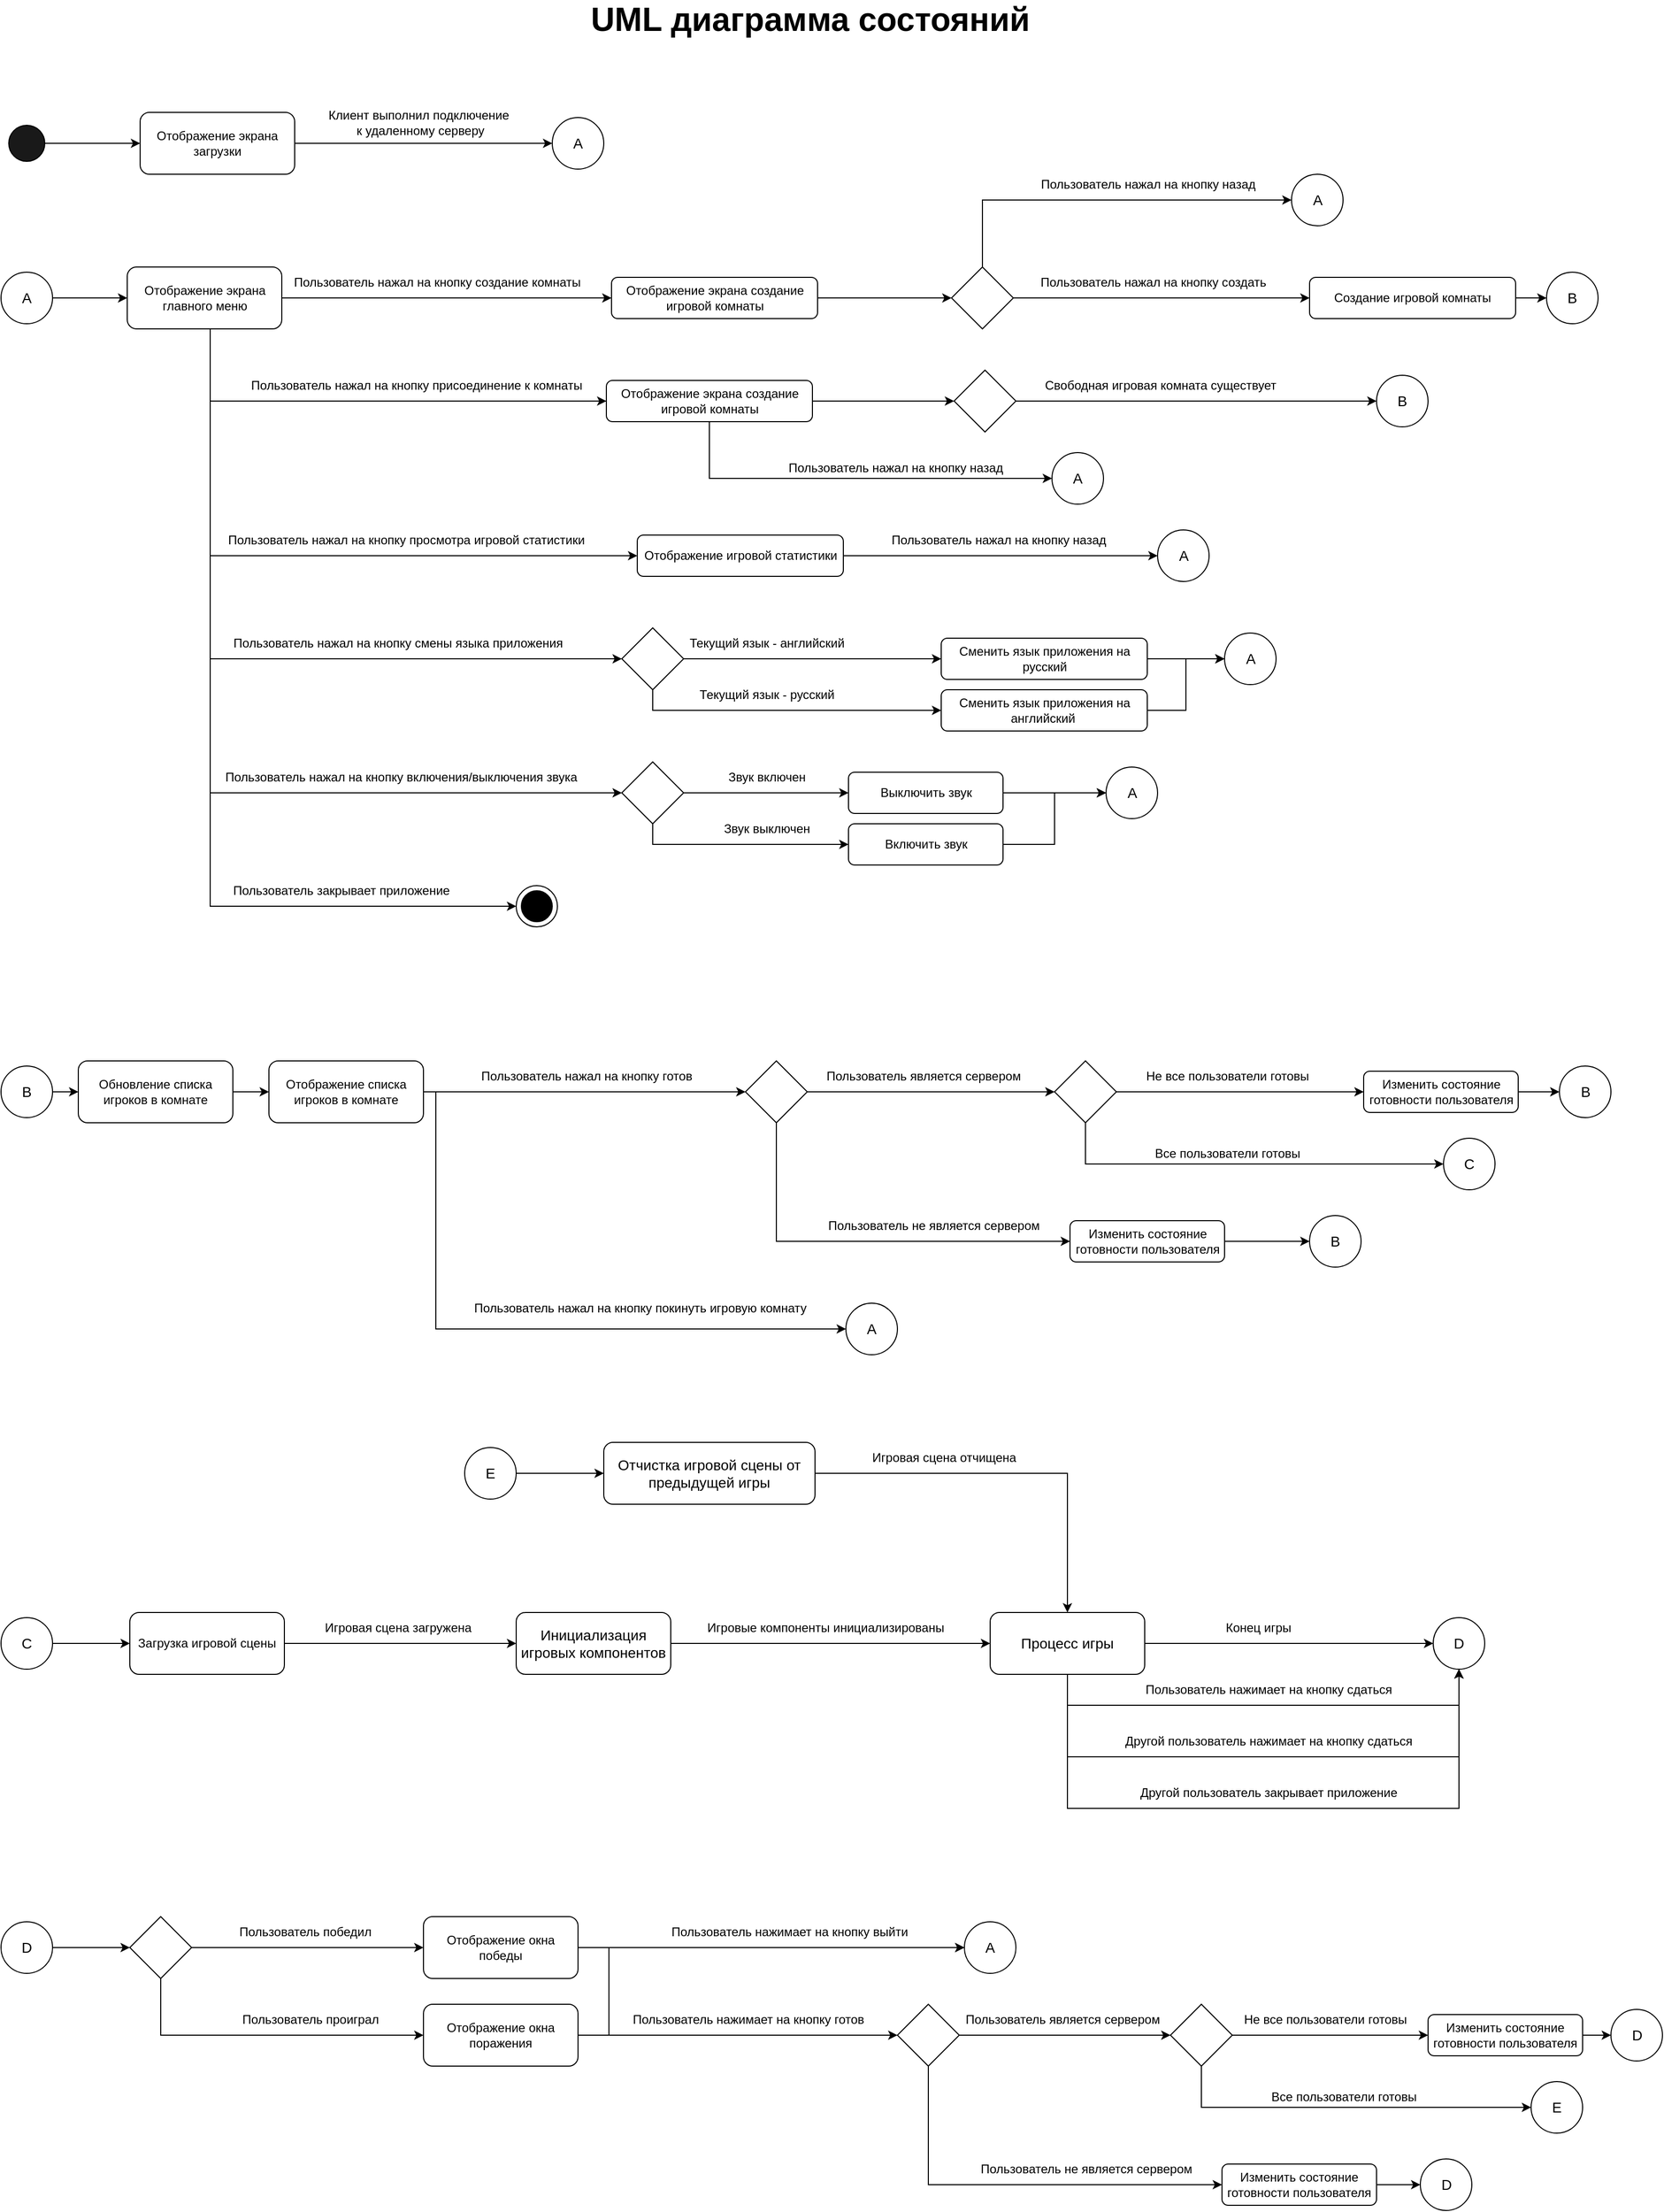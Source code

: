 <mxfile version="20.7.3" type="device" pages="4"><diagram id="QwtNr8tfFTV-tXsoBymL" name="Main"><mxGraphModel dx="1289" dy="693" grid="1" gridSize="10" guides="1" tooltips="1" connect="1" arrows="1" fold="1" page="1" pageScale="1" pageWidth="1654" pageHeight="2336" math="0" shadow="0"><root><mxCell id="0"/><mxCell id="1" parent="0"/><mxCell id="z_y3xqIxqHCE-pwqDGrS-5" style="edgeStyle=orthogonalEdgeStyle;rounded=0;orthogonalLoop=1;jettySize=auto;html=1;entryX=0;entryY=0.5;entryDx=0;entryDy=0;" parent="1" source="z_y3xqIxqHCE-pwqDGrS-1" target="z_y3xqIxqHCE-pwqDGrS-6" edge="1"><mxGeometry relative="1" as="geometry"><mxPoint x="185" y="170" as="targetPoint"/></mxGeometry></mxCell><mxCell id="z_y3xqIxqHCE-pwqDGrS-1" value="" style="ellipse;whiteSpace=wrap;html=1;aspect=fixed;fillColor=#191919;" parent="1" vertex="1"><mxGeometry x="37.5" y="152.5" width="35" height="35" as="geometry"/></mxCell><mxCell id="z_y3xqIxqHCE-pwqDGrS-8" style="edgeStyle=orthogonalEdgeStyle;rounded=0;orthogonalLoop=1;jettySize=auto;html=1;exitX=1;exitY=0.5;exitDx=0;exitDy=0;fontColor=#000000;" parent="1" source="z_y3xqIxqHCE-pwqDGrS-6" edge="1"><mxGeometry relative="1" as="geometry"><mxPoint x="565" y="170" as="targetPoint"/></mxGeometry></mxCell><mxCell id="z_y3xqIxqHCE-pwqDGrS-6" value="Отображение экрана загрузки" style="rounded=1;whiteSpace=wrap;html=1;labelBackgroundColor=#FFFFFF;strokeColor=#000000;fontColor=#000000;fillColor=#FFFFFF;" parent="1" vertex="1"><mxGeometry x="165" y="140" width="150" height="60" as="geometry"/></mxCell><mxCell id="z_y3xqIxqHCE-pwqDGrS-9" value="Клиент выполнил подключение&lt;br&gt;&amp;nbsp;к удаленному серверу" style="text;html=1;align=center;verticalAlign=middle;resizable=0;points=[];autosize=1;strokeColor=none;fillColor=none;fontColor=#000000;" parent="1" vertex="1"><mxGeometry x="335" y="130" width="200" height="40" as="geometry"/></mxCell><mxCell id="z_y3xqIxqHCE-pwqDGrS-14" value="&lt;font style=&quot;font-size: 14px;&quot;&gt;А&lt;/font&gt;" style="ellipse;whiteSpace=wrap;html=1;aspect=fixed;labelBackgroundColor=#FFFFFF;strokeColor=#000000;fontColor=#000000;fillColor=#FFFFFF;" parent="1" vertex="1"><mxGeometry x="565" y="145" width="50" height="50" as="geometry"/></mxCell><mxCell id="z_y3xqIxqHCE-pwqDGrS-17" style="edgeStyle=orthogonalEdgeStyle;rounded=0;orthogonalLoop=1;jettySize=auto;html=1;exitX=1;exitY=0.5;exitDx=0;exitDy=0;fontSize=23;fontColor=#000000;entryX=0;entryY=0.5;entryDx=0;entryDy=0;" parent="1" source="z_y3xqIxqHCE-pwqDGrS-15" target="z_y3xqIxqHCE-pwqDGrS-18" edge="1"><mxGeometry relative="1" as="geometry"><mxPoint x="142.5" y="320" as="targetPoint"/></mxGeometry></mxCell><mxCell id="z_y3xqIxqHCE-pwqDGrS-15" value="&lt;font style=&quot;font-size: 14px;&quot;&gt;А&lt;/font&gt;" style="ellipse;whiteSpace=wrap;html=1;aspect=fixed;labelBackgroundColor=#FFFFFF;strokeColor=#000000;fontColor=#000000;fillColor=#FFFFFF;" parent="1" vertex="1"><mxGeometry x="30" y="295" width="50" height="50" as="geometry"/></mxCell><mxCell id="z_y3xqIxqHCE-pwqDGrS-20" style="edgeStyle=orthogonalEdgeStyle;rounded=0;orthogonalLoop=1;jettySize=auto;html=1;exitX=1;exitY=0.5;exitDx=0;exitDy=0;fontSize=23;fontColor=#000000;entryX=0;entryY=0.5;entryDx=0;entryDy=0;" parent="1" source="z_y3xqIxqHCE-pwqDGrS-18" target="z_y3xqIxqHCE-pwqDGrS-75" edge="1"><mxGeometry relative="1" as="geometry"><mxPoint x="622.5" y="320" as="targetPoint"/></mxGeometry></mxCell><mxCell id="z_y3xqIxqHCE-pwqDGrS-28" style="edgeStyle=orthogonalEdgeStyle;rounded=0;orthogonalLoop=1;jettySize=auto;html=1;exitX=1;exitY=0.5;exitDx=0;exitDy=0;fontSize=23;fontColor=#000000;entryX=0;entryY=0.5;entryDx=0;entryDy=0;" parent="1" source="tPpZu6nvOi50nPk802j2-6" target="tPpZu6nvOi50nPk802j2-6" edge="1"><mxGeometry relative="1" as="geometry"><mxPoint x="672.5" y="420" as="targetPoint"/><Array as="points"><mxPoint x="233" y="420"/><mxPoint x="233" y="420"/></Array></mxGeometry></mxCell><mxCell id="z_y3xqIxqHCE-pwqDGrS-32" style="edgeStyle=orthogonalEdgeStyle;rounded=0;orthogonalLoop=1;jettySize=auto;html=1;fontSize=23;fontColor=#000000;entryX=0;entryY=0.5;entryDx=0;entryDy=0;" parent="1" source="z_y3xqIxqHCE-pwqDGrS-18" target="z_y3xqIxqHCE-pwqDGrS-63" edge="1"><mxGeometry relative="1" as="geometry"><mxPoint x="622.5" y="470" as="targetPoint"/><Array as="points"><mxPoint x="233" y="570"/></Array></mxGeometry></mxCell><mxCell id="z_y3xqIxqHCE-pwqDGrS-35" style="edgeStyle=orthogonalEdgeStyle;rounded=0;orthogonalLoop=1;jettySize=auto;html=1;fontSize=23;fontColor=#000000;entryX=0;entryY=0.5;entryDx=0;entryDy=0;" parent="1" source="z_y3xqIxqHCE-pwqDGrS-18" target="z_y3xqIxqHCE-pwqDGrS-56" edge="1"><mxGeometry relative="1" as="geometry"><mxPoint x="622.5" y="550" as="targetPoint"/><Array as="points"><mxPoint x="233" y="670"/></Array></mxGeometry></mxCell><mxCell id="z_y3xqIxqHCE-pwqDGrS-40" style="edgeStyle=orthogonalEdgeStyle;rounded=0;orthogonalLoop=1;jettySize=auto;html=1;fontSize=23;fontColor=#000000;exitX=0.5;exitY=1;exitDx=0;exitDy=0;" parent="1" source="z_y3xqIxqHCE-pwqDGrS-18" target="z_y3xqIxqHCE-pwqDGrS-43" edge="1"><mxGeometry relative="1" as="geometry"><mxPoint x="622.5" y="630" as="targetPoint"/><Array as="points"><mxPoint x="233" y="350"/><mxPoint x="233" y="800"/></Array></mxGeometry></mxCell><mxCell id="z_y3xqIxqHCE-pwqDGrS-18" value="Отображение экрана&lt;br&gt;главного меню" style="rounded=1;whiteSpace=wrap;html=1;labelBackgroundColor=#FFFFFF;strokeColor=#000000;fontColor=#000000;fillColor=#FFFFFF;" parent="1" vertex="1"><mxGeometry x="152.5" y="290" width="150" height="60" as="geometry"/></mxCell><mxCell id="z_y3xqIxqHCE-pwqDGrS-22" value="Пользователь нажал на кнопку создание комнаты" style="text;html=1;align=center;verticalAlign=middle;resizable=0;points=[];autosize=1;strokeColor=none;fillColor=none;fontColor=#000000;" parent="1" vertex="1"><mxGeometry x="302.5" y="290" width="300" height="30" as="geometry"/></mxCell><mxCell id="z_y3xqIxqHCE-pwqDGrS-29" value="Пользователь нажал на кнопку присоединение к комнаты" style="text;html=1;align=center;verticalAlign=middle;resizable=0;points=[];autosize=1;strokeColor=none;fillColor=none;fontColor=#000000;" parent="1" vertex="1"><mxGeometry x="262.5" y="390" width="340" height="30" as="geometry"/></mxCell><mxCell id="z_y3xqIxqHCE-pwqDGrS-33" value="Пользователь нажал на кнопку просмотра игровой статистики" style="text;html=1;align=center;verticalAlign=middle;resizable=0;points=[];autosize=1;strokeColor=none;fillColor=none;fontColor=#000000;" parent="1" vertex="1"><mxGeometry x="237.5" y="540" width="370" height="30" as="geometry"/></mxCell><mxCell id="z_y3xqIxqHCE-pwqDGrS-36" value="Пользователь нажал на кнопку смены языка приложения" style="text;html=1;align=center;verticalAlign=middle;resizable=0;points=[];autosize=1;strokeColor=none;fillColor=none;fontColor=#000000;" parent="1" vertex="1"><mxGeometry x="245" y="640" width="340" height="30" as="geometry"/></mxCell><mxCell id="z_y3xqIxqHCE-pwqDGrS-41" value="Пользователь нажал на кнопку включения/выключения звука" style="text;html=1;align=center;verticalAlign=middle;resizable=0;points=[];autosize=1;strokeColor=none;fillColor=none;fontColor=#000000;" parent="1" vertex="1"><mxGeometry x="232.5" y="770" width="370" height="30" as="geometry"/></mxCell><mxCell id="z_y3xqIxqHCE-pwqDGrS-45" style="edgeStyle=orthogonalEdgeStyle;rounded=0;orthogonalLoop=1;jettySize=auto;html=1;fontSize=23;fontColor=#000000;entryX=0;entryY=0.5;entryDx=0;entryDy=0;" parent="1" source="z_y3xqIxqHCE-pwqDGrS-43" target="z_y3xqIxqHCE-pwqDGrS-47" edge="1"><mxGeometry relative="1" as="geometry"><mxPoint x="792.5" y="800" as="targetPoint"/></mxGeometry></mxCell><mxCell id="z_y3xqIxqHCE-pwqDGrS-50" style="edgeStyle=orthogonalEdgeStyle;rounded=0;orthogonalLoop=1;jettySize=auto;html=1;exitX=0.5;exitY=1;exitDx=0;exitDy=0;fontSize=23;fontColor=#000000;entryX=0;entryY=0.5;entryDx=0;entryDy=0;" parent="1" source="z_y3xqIxqHCE-pwqDGrS-43" target="z_y3xqIxqHCE-pwqDGrS-51" edge="1"><mxGeometry relative="1" as="geometry"><mxPoint x="842.5" y="860" as="targetPoint"/></mxGeometry></mxCell><mxCell id="z_y3xqIxqHCE-pwqDGrS-43" value="" style="rhombus;whiteSpace=wrap;html=1;labelBackgroundColor=#FFFFFF;strokeColor=#000000;fontSize=23;fontColor=#000000;fillColor=#FFFFFF;" parent="1" vertex="1"><mxGeometry x="632.5" y="770" width="60" height="60" as="geometry"/></mxCell><mxCell id="z_y3xqIxqHCE-pwqDGrS-145" style="edgeStyle=orthogonalEdgeStyle;rounded=0;orthogonalLoop=1;jettySize=auto;html=1;fontSize=14;fontColor=#000000;" parent="1" source="z_y3xqIxqHCE-pwqDGrS-47" target="z_y3xqIxqHCE-pwqDGrS-144" edge="1"><mxGeometry relative="1" as="geometry"/></mxCell><mxCell id="z_y3xqIxqHCE-pwqDGrS-47" value="Выключить звук" style="rounded=1;whiteSpace=wrap;html=1;labelBackgroundColor=#FFFFFF;strokeColor=#000000;fontColor=#000000;fillColor=#FFFFFF;" parent="1" vertex="1"><mxGeometry x="852.5" y="780" width="150" height="40" as="geometry"/></mxCell><mxCell id="z_y3xqIxqHCE-pwqDGrS-48" value="Звук включен" style="text;html=1;align=center;verticalAlign=middle;resizable=0;points=[];autosize=1;strokeColor=none;fillColor=none;fontColor=#000000;" parent="1" vertex="1"><mxGeometry x="722.5" y="770" width="100" height="30" as="geometry"/></mxCell><mxCell id="z_y3xqIxqHCE-pwqDGrS-146" style="edgeStyle=orthogonalEdgeStyle;rounded=0;orthogonalLoop=1;jettySize=auto;html=1;entryX=0;entryY=0.5;entryDx=0;entryDy=0;fontSize=14;fontColor=#000000;" parent="1" source="z_y3xqIxqHCE-pwqDGrS-51" target="z_y3xqIxqHCE-pwqDGrS-144" edge="1"><mxGeometry relative="1" as="geometry"/></mxCell><mxCell id="z_y3xqIxqHCE-pwqDGrS-51" value="Включить звук" style="rounded=1;whiteSpace=wrap;html=1;labelBackgroundColor=#FFFFFF;strokeColor=#000000;fontColor=#000000;fillColor=#FFFFFF;" parent="1" vertex="1"><mxGeometry x="852.5" y="830" width="150" height="40" as="geometry"/></mxCell><mxCell id="z_y3xqIxqHCE-pwqDGrS-52" value="Звук выключен" style="text;html=1;align=center;verticalAlign=middle;resizable=0;points=[];autosize=1;strokeColor=none;fillColor=none;fontColor=#000000;" parent="1" vertex="1"><mxGeometry x="717.5" y="820" width="110" height="30" as="geometry"/></mxCell><mxCell id="z_y3xqIxqHCE-pwqDGrS-54" style="edgeStyle=orthogonalEdgeStyle;rounded=0;orthogonalLoop=1;jettySize=auto;html=1;fontSize=23;fontColor=#000000;entryX=0;entryY=0.5;entryDx=0;entryDy=0;" parent="1" source="z_y3xqIxqHCE-pwqDGrS-56" target="z_y3xqIxqHCE-pwqDGrS-57" edge="1"><mxGeometry relative="1" as="geometry"><mxPoint x="792.5" y="670" as="targetPoint"/></mxGeometry></mxCell><mxCell id="z_y3xqIxqHCE-pwqDGrS-55" style="edgeStyle=orthogonalEdgeStyle;rounded=0;orthogonalLoop=1;jettySize=auto;html=1;exitX=0.5;exitY=1;exitDx=0;exitDy=0;fontSize=23;fontColor=#000000;entryX=0;entryY=0.5;entryDx=0;entryDy=0;" parent="1" source="z_y3xqIxqHCE-pwqDGrS-56" target="z_y3xqIxqHCE-pwqDGrS-62" edge="1"><mxGeometry relative="1" as="geometry"><mxPoint x="932.5" y="730" as="targetPoint"/></mxGeometry></mxCell><mxCell id="z_y3xqIxqHCE-pwqDGrS-56" value="" style="rhombus;whiteSpace=wrap;html=1;labelBackgroundColor=#FFFFFF;strokeColor=#000000;fontSize=23;fontColor=#000000;fillColor=#FFFFFF;" parent="1" vertex="1"><mxGeometry x="632.5" y="640" width="60" height="60" as="geometry"/></mxCell><mxCell id="z_y3xqIxqHCE-pwqDGrS-148" style="edgeStyle=orthogonalEdgeStyle;rounded=0;orthogonalLoop=1;jettySize=auto;html=1;fontSize=14;fontColor=#000000;" parent="1" source="z_y3xqIxqHCE-pwqDGrS-57" target="z_y3xqIxqHCE-pwqDGrS-147" edge="1"><mxGeometry relative="1" as="geometry"/></mxCell><mxCell id="z_y3xqIxqHCE-pwqDGrS-57" value="Сменить язык приложения на русский" style="rounded=1;whiteSpace=wrap;html=1;labelBackgroundColor=#FFFFFF;strokeColor=#000000;fontColor=#000000;fillColor=#FFFFFF;" parent="1" vertex="1"><mxGeometry x="942.5" y="650" width="200" height="40" as="geometry"/></mxCell><mxCell id="z_y3xqIxqHCE-pwqDGrS-58" value="Текущий язык - английский" style="text;html=1;align=center;verticalAlign=middle;resizable=0;points=[];autosize=1;strokeColor=none;fillColor=none;fontColor=#000000;" parent="1" vertex="1"><mxGeometry x="687.5" y="640" width="170" height="30" as="geometry"/></mxCell><mxCell id="z_y3xqIxqHCE-pwqDGrS-61" value="Текущий язык - русский" style="text;html=1;align=center;verticalAlign=middle;resizable=0;points=[];autosize=1;strokeColor=none;fillColor=none;fontColor=#000000;" parent="1" vertex="1"><mxGeometry x="697.5" y="690" width="150" height="30" as="geometry"/></mxCell><mxCell id="z_y3xqIxqHCE-pwqDGrS-149" style="edgeStyle=orthogonalEdgeStyle;rounded=0;orthogonalLoop=1;jettySize=auto;html=1;entryX=0;entryY=0.5;entryDx=0;entryDy=0;fontSize=14;fontColor=#000000;" parent="1" source="z_y3xqIxqHCE-pwqDGrS-62" target="z_y3xqIxqHCE-pwqDGrS-147" edge="1"><mxGeometry relative="1" as="geometry"/></mxCell><mxCell id="z_y3xqIxqHCE-pwqDGrS-62" value="Сменить язык приложения на английский&amp;nbsp;&lt;span style=&quot;color: rgba(0, 0, 0, 0); font-family: monospace; font-size: 0px; text-align: start; background-color: rgb(248, 249, 250);&quot;&gt;%3CmxGraphModel%3E%3Croot%3E%3CmxCell%20id%3D%220%22%2F%3E%3CmxCell%20id%3D%221%22%20parent%3D%220%22%2F%3E%3CmxCell%20id%3D%222%22%20value%3D%22%D0%A1%D0%BC%D0%B5%D0%BD%D0%B8%D1%82%D1%8C%20%D1%8F%D0%B7%D1%8B%D0%BA%20%D0%BF%D1%80%D0%B8%D0%BB%D0%BE%D0%B6%D0%B5%D0%BD%D0%B8%D1%8F%20%D0%BD%D0%B0%20%D1%80%D1%83%D1%81%D1%81%D0%BA%D0%B8%D0%B9%22%20style%3D%22rounded%3D1%3BwhiteSpace%3Dwrap%3Bhtml%3D1%3BlabelBackgroundColor%3D%23FFFFFF%3BstrokeColor%3D%23000000%3BfontColor%3D%23000000%3BfillColor%3D%23FFFFFF%3B%22%20vertex%3D%221%22%20parent%3D%221%22%3E%3CmxGeometry%20x%3D%22960%22%20y%3D%22530%22%20width%3D%22150%22%20height%3D%2240%22%20as%3D%22geometry%22%2F%3E%3C%2FmxCell%3E%3C%2Froot%3E%3C%2FmxGraphModel%3Eа&lt;/span&gt;" style="rounded=1;whiteSpace=wrap;html=1;labelBackgroundColor=#FFFFFF;strokeColor=#000000;fontColor=#000000;fillColor=#FFFFFF;" parent="1" vertex="1"><mxGeometry x="942.5" y="700" width="200" height="40" as="geometry"/></mxCell><mxCell id="z_y3xqIxqHCE-pwqDGrS-65" style="edgeStyle=orthogonalEdgeStyle;rounded=0;orthogonalLoop=1;jettySize=auto;html=1;fontSize=23;fontColor=#000000;" parent="1" source="z_y3xqIxqHCE-pwqDGrS-63" edge="1"><mxGeometry relative="1" as="geometry"><mxPoint x="1152.5" y="570" as="targetPoint"/></mxGeometry></mxCell><mxCell id="z_y3xqIxqHCE-pwqDGrS-63" value="Отображение игровой статистики" style="rounded=1;whiteSpace=wrap;html=1;labelBackgroundColor=#FFFFFF;strokeColor=#000000;fontColor=#000000;fillColor=#FFFFFF;" parent="1" vertex="1"><mxGeometry x="647.5" y="550" width="200" height="40" as="geometry"/></mxCell><mxCell id="z_y3xqIxqHCE-pwqDGrS-66" value="Пользователь нажал на кнопку назад" style="text;html=1;align=center;verticalAlign=middle;resizable=0;points=[];autosize=1;strokeColor=none;fillColor=none;fontColor=#000000;" parent="1" vertex="1"><mxGeometry x="882.5" y="540" width="230" height="30" as="geometry"/></mxCell><mxCell id="z_y3xqIxqHCE-pwqDGrS-68" value="&lt;font style=&quot;font-size: 14px;&quot;&gt;А&lt;/font&gt;" style="ellipse;whiteSpace=wrap;html=1;aspect=fixed;labelBackgroundColor=#FFFFFF;strokeColor=#000000;fontColor=#000000;fillColor=#FFFFFF;" parent="1" vertex="1"><mxGeometry x="1152.5" y="545" width="50" height="50" as="geometry"/></mxCell><mxCell id="z_y3xqIxqHCE-pwqDGrS-72" style="edgeStyle=orthogonalEdgeStyle;rounded=0;orthogonalLoop=1;jettySize=auto;html=1;exitX=1;exitY=0.5;exitDx=0;exitDy=0;fontSize=14;fontColor=#000000;entryX=0;entryY=0.5;entryDx=0;entryDy=0;" parent="1" source="z_y3xqIxqHCE-pwqDGrS-70" target="z_y3xqIxqHCE-pwqDGrS-74" edge="1"><mxGeometry relative="1" as="geometry"><mxPoint x="1230" y="430" as="targetPoint"/></mxGeometry></mxCell><mxCell id="z_y3xqIxqHCE-pwqDGrS-70" value="" style="rhombus;whiteSpace=wrap;html=1;labelBackgroundColor=#FFFFFF;strokeColor=#000000;fontSize=23;fontColor=#000000;fillColor=#FFFFFF;" parent="1" vertex="1"><mxGeometry x="955" y="390" width="60" height="60" as="geometry"/></mxCell><mxCell id="z_y3xqIxqHCE-pwqDGrS-73" value="Свободная игровая комната существует" style="text;html=1;align=center;verticalAlign=middle;resizable=0;points=[];autosize=1;strokeColor=none;fillColor=none;fontColor=#000000;" parent="1" vertex="1"><mxGeometry x="1030" y="390" width="250" height="30" as="geometry"/></mxCell><mxCell id="z_y3xqIxqHCE-pwqDGrS-74" value="&lt;span style=&quot;font-size: 14px;&quot;&gt;B&lt;/span&gt;" style="ellipse;whiteSpace=wrap;html=1;aspect=fixed;labelBackgroundColor=#FFFFFF;strokeColor=#000000;fontColor=#000000;fillColor=#FFFFFF;" parent="1" vertex="1"><mxGeometry x="1365" y="395" width="50" height="50" as="geometry"/></mxCell><mxCell id="z_y3xqIxqHCE-pwqDGrS-77" style="edgeStyle=orthogonalEdgeStyle;rounded=0;orthogonalLoop=1;jettySize=auto;html=1;exitX=1;exitY=0.5;exitDx=0;exitDy=0;fontSize=14;fontColor=#000000;entryX=0;entryY=0.5;entryDx=0;entryDy=0;" parent="1" source="z_y3xqIxqHCE-pwqDGrS-75" target="z_y3xqIxqHCE-pwqDGrS-79" edge="1"><mxGeometry relative="1" as="geometry"><mxPoint x="952.5" y="320.0" as="targetPoint"/></mxGeometry></mxCell><mxCell id="z_y3xqIxqHCE-pwqDGrS-75" value="Отображение экрана создание игровой комнаты" style="rounded=1;whiteSpace=wrap;html=1;labelBackgroundColor=#FFFFFF;strokeColor=#000000;fontColor=#000000;fillColor=#FFFFFF;" parent="1" vertex="1"><mxGeometry x="622.5" y="300" width="200" height="40" as="geometry"/></mxCell><mxCell id="z_y3xqIxqHCE-pwqDGrS-88" style="edgeStyle=orthogonalEdgeStyle;rounded=0;orthogonalLoop=1;jettySize=auto;html=1;fontSize=14;fontColor=#000000;entryX=0;entryY=0.5;entryDx=0;entryDy=0;" parent="1" source="z_y3xqIxqHCE-pwqDGrS-79" target="z_y3xqIxqHCE-pwqDGrS-91" edge="1"><mxGeometry relative="1" as="geometry"><mxPoint x="1282.5" y="230" as="targetPoint"/><Array as="points"><mxPoint x="983" y="225"/></Array></mxGeometry></mxCell><mxCell id="z_y3xqIxqHCE-pwqDGrS-79" value="" style="rhombus;whiteSpace=wrap;html=1;labelBackgroundColor=#FFFFFF;strokeColor=#000000;fontSize=23;fontColor=#000000;fillColor=#FFFFFF;" parent="1" vertex="1"><mxGeometry x="952.5" y="290" width="60" height="60" as="geometry"/></mxCell><mxCell id="z_y3xqIxqHCE-pwqDGrS-89" value="Пользователь нажал на кнопку создать" style="text;html=1;align=center;verticalAlign=middle;resizable=0;points=[];autosize=1;strokeColor=none;fillColor=none;fontColor=#000000;" parent="1" vertex="1"><mxGeometry x="1027.5" y="290" width="240" height="30" as="geometry"/></mxCell><mxCell id="z_y3xqIxqHCE-pwqDGrS-90" value="Пользователь нажал на кнопку назад" style="text;html=1;align=center;verticalAlign=middle;resizable=0;points=[];autosize=1;strokeColor=none;fillColor=none;fontColor=#000000;" parent="1" vertex="1"><mxGeometry x="1027.5" y="195" width="230" height="30" as="geometry"/></mxCell><mxCell id="z_y3xqIxqHCE-pwqDGrS-91" value="&lt;font style=&quot;font-size: 14px;&quot;&gt;А&lt;/font&gt;" style="ellipse;whiteSpace=wrap;html=1;aspect=fixed;labelBackgroundColor=#FFFFFF;strokeColor=#000000;fontColor=#000000;fillColor=#FFFFFF;" parent="1" vertex="1"><mxGeometry x="1282.5" y="200" width="50" height="50" as="geometry"/></mxCell><mxCell id="z_y3xqIxqHCE-pwqDGrS-100" style="edgeStyle=orthogonalEdgeStyle;rounded=0;orthogonalLoop=1;jettySize=auto;html=1;exitX=1;exitY=0.5;exitDx=0;exitDy=0;fontSize=14;fontColor=#000000;entryX=0;entryY=0.5;entryDx=0;entryDy=0;" parent="1" source="z_y3xqIxqHCE-pwqDGrS-98" target="z_y3xqIxqHCE-pwqDGrS-101" edge="1"><mxGeometry relative="1" as="geometry"><mxPoint x="175" y="1090" as="targetPoint"/></mxGeometry></mxCell><mxCell id="z_y3xqIxqHCE-pwqDGrS-98" value="&lt;font style=&quot;font-size: 14px;&quot;&gt;B&lt;/font&gt;" style="ellipse;whiteSpace=wrap;html=1;aspect=fixed;labelBackgroundColor=#FFFFFF;strokeColor=#000000;fontColor=#000000;fillColor=#FFFFFF;" parent="1" vertex="1"><mxGeometry x="30.0" y="1065" width="50" height="50" as="geometry"/></mxCell><mxCell id="z_y3xqIxqHCE-pwqDGrS-109" style="edgeStyle=orthogonalEdgeStyle;rounded=0;orthogonalLoop=1;jettySize=auto;html=1;fontSize=14;fontColor=#000000;entryX=0;entryY=0.5;entryDx=0;entryDy=0;exitX=1;exitY=0.5;exitDx=0;exitDy=0;" parent="1" source="z_y3xqIxqHCE-pwqDGrS-152" target="z_y3xqIxqHCE-pwqDGrS-111" edge="1"><mxGeometry relative="1" as="geometry"><mxPoint x="377.5" y="1090" as="sourcePoint"/><mxPoint x="547.5" y="1090" as="targetPoint"/></mxGeometry></mxCell><mxCell id="z_y3xqIxqHCE-pwqDGrS-138" style="edgeStyle=orthogonalEdgeStyle;rounded=0;orthogonalLoop=1;jettySize=auto;html=1;entryX=0;entryY=0.5;entryDx=0;entryDy=0;fontSize=14;fontColor=#000000;exitX=1;exitY=0.5;exitDx=0;exitDy=0;" parent="1" source="z_y3xqIxqHCE-pwqDGrS-152" target="z_y3xqIxqHCE-pwqDGrS-107" edge="1"><mxGeometry relative="1" as="geometry"><mxPoint x="377.5" y="1090.077" as="sourcePoint"/><Array as="points"><mxPoint x="462" y="1090"/><mxPoint x="452" y="1090"/><mxPoint x="452" y="1320"/></Array></mxGeometry></mxCell><mxCell id="z_y3xqIxqHCE-pwqDGrS-153" style="edgeStyle=orthogonalEdgeStyle;rounded=0;orthogonalLoop=1;jettySize=auto;html=1;exitX=1;exitY=0.5;exitDx=0;exitDy=0;entryX=0;entryY=0.5;entryDx=0;entryDy=0;fontSize=14;fontColor=#000000;" parent="1" source="z_y3xqIxqHCE-pwqDGrS-101" target="z_y3xqIxqHCE-pwqDGrS-152" edge="1"><mxGeometry relative="1" as="geometry"/></mxCell><mxCell id="z_y3xqIxqHCE-pwqDGrS-101" value="Обновление списка игроков в комнате" style="rounded=1;whiteSpace=wrap;html=1;labelBackgroundColor=#FFFFFF;strokeColor=#000000;fontColor=#000000;fillColor=#FFFFFF;" parent="1" vertex="1"><mxGeometry x="105" y="1060" width="150" height="60" as="geometry"/></mxCell><mxCell id="z_y3xqIxqHCE-pwqDGrS-106" value="Пользователь нажал на кнопку покинуть игровую комнату" style="text;html=1;align=center;verticalAlign=middle;resizable=0;points=[];autosize=1;strokeColor=none;fillColor=none;fontColor=#000000;" parent="1" vertex="1"><mxGeometry x="475" y="1285" width="350" height="30" as="geometry"/></mxCell><mxCell id="z_y3xqIxqHCE-pwqDGrS-107" value="&lt;font style=&quot;font-size: 14px;&quot;&gt;А&lt;/font&gt;" style="ellipse;whiteSpace=wrap;html=1;aspect=fixed;labelBackgroundColor=#FFFFFF;strokeColor=#000000;fontColor=#000000;fillColor=#FFFFFF;" parent="1" vertex="1"><mxGeometry x="850.0" y="1295" width="50" height="50" as="geometry"/></mxCell><mxCell id="z_y3xqIxqHCE-pwqDGrS-114" style="edgeStyle=orthogonalEdgeStyle;rounded=0;orthogonalLoop=1;jettySize=auto;html=1;fontSize=14;fontColor=#000000;entryX=0;entryY=0.5;entryDx=0;entryDy=0;exitX=1;exitY=0.5;exitDx=0;exitDy=0;" parent="1" source="z_y3xqIxqHCE-pwqDGrS-111" target="z_y3xqIxqHCE-pwqDGrS-134" edge="1"><mxGeometry relative="1" as="geometry"><mxPoint x="872.5" y="1090" as="sourcePoint"/><mxPoint x="1042.5" y="1090" as="targetPoint"/></mxGeometry></mxCell><mxCell id="z_y3xqIxqHCE-pwqDGrS-119" style="edgeStyle=orthogonalEdgeStyle;rounded=0;orthogonalLoop=1;jettySize=auto;html=1;fontSize=14;fontColor=#000000;entryX=0;entryY=0.5;entryDx=0;entryDy=0;" parent="1" source="z_y3xqIxqHCE-pwqDGrS-111" target="z_y3xqIxqHCE-pwqDGrS-128" edge="1"><mxGeometry relative="1" as="geometry"><mxPoint x="1042.5" y="1185" as="targetPoint"/><Array as="points"><mxPoint x="782.5" y="1235"/><mxPoint x="1067.5" y="1235"/></Array></mxGeometry></mxCell><mxCell id="z_y3xqIxqHCE-pwqDGrS-111" value="" style="rhombus;whiteSpace=wrap;html=1;labelBackgroundColor=#FFFFFF;strokeColor=#000000;fontSize=23;fontColor=#000000;fillColor=#FFFFFF;" parent="1" vertex="1"><mxGeometry x="752.5" y="1060" width="60" height="60" as="geometry"/></mxCell><mxCell id="z_y3xqIxqHCE-pwqDGrS-112" value="Пользователь нажал на кнопку готов" style="text;html=1;align=center;verticalAlign=middle;resizable=0;points=[];autosize=1;strokeColor=none;fillColor=none;fontColor=#000000;" parent="1" vertex="1"><mxGeometry x="482.5" y="1060" width="230" height="30" as="geometry"/></mxCell><mxCell id="z_y3xqIxqHCE-pwqDGrS-115" value="Пользователь является сервером" style="text;html=1;align=center;verticalAlign=middle;resizable=0;points=[];autosize=1;strokeColor=none;fillColor=none;fontColor=#000000;" parent="1" vertex="1"><mxGeometry x="820" y="1060" width="210" height="30" as="geometry"/></mxCell><mxCell id="z_y3xqIxqHCE-pwqDGrS-120" value="Пользователь не является сервером" style="text;html=1;align=center;verticalAlign=middle;resizable=0;points=[];autosize=1;strokeColor=none;fillColor=none;fontColor=#000000;" parent="1" vertex="1"><mxGeometry x="820" y="1205" width="230" height="30" as="geometry"/></mxCell><mxCell id="z_y3xqIxqHCE-pwqDGrS-151" style="edgeStyle=orthogonalEdgeStyle;rounded=0;orthogonalLoop=1;jettySize=auto;html=1;entryX=0;entryY=0.5;entryDx=0;entryDy=0;fontSize=14;fontColor=#000000;" parent="1" source="z_y3xqIxqHCE-pwqDGrS-128" target="z_y3xqIxqHCE-pwqDGrS-150" edge="1"><mxGeometry relative="1" as="geometry"/></mxCell><mxCell id="z_y3xqIxqHCE-pwqDGrS-128" value="Изменить состояние готовности пользователя" style="rounded=1;whiteSpace=wrap;html=1;labelBackgroundColor=#FFFFFF;strokeColor=#000000;fontColor=#000000;fillColor=#FFFFFF;" parent="1" vertex="1"><mxGeometry x="1067.5" y="1215" width="150" height="40" as="geometry"/></mxCell><mxCell id="z_y3xqIxqHCE-pwqDGrS-142" style="edgeStyle=orthogonalEdgeStyle;rounded=0;orthogonalLoop=1;jettySize=auto;html=1;exitX=1;exitY=0.5;exitDx=0;exitDy=0;fontSize=14;fontColor=#000000;entryX=0;entryY=0.5;entryDx=0;entryDy=0;" parent="1" source="z_y3xqIxqHCE-pwqDGrS-133" target="z_y3xqIxqHCE-pwqDGrS-143" edge="1"><mxGeometry relative="1" as="geometry"><mxPoint x="1487.5" y="1090" as="targetPoint"/></mxGeometry></mxCell><mxCell id="z_y3xqIxqHCE-pwqDGrS-133" value="Изменить состояние готовности пользователя" style="rounded=1;whiteSpace=wrap;html=1;labelBackgroundColor=#FFFFFF;strokeColor=#000000;fontColor=#000000;fillColor=#FFFFFF;" parent="1" vertex="1"><mxGeometry x="1352.5" y="1070" width="150" height="40" as="geometry"/></mxCell><mxCell id="z_y3xqIxqHCE-pwqDGrS-135" style="edgeStyle=orthogonalEdgeStyle;rounded=0;orthogonalLoop=1;jettySize=auto;html=1;entryX=0;entryY=0.5;entryDx=0;entryDy=0;fontSize=14;fontColor=#000000;" parent="1" source="z_y3xqIxqHCE-pwqDGrS-134" target="z_y3xqIxqHCE-pwqDGrS-133" edge="1"><mxGeometry relative="1" as="geometry"/></mxCell><mxCell id="z_y3xqIxqHCE-pwqDGrS-140" style="edgeStyle=orthogonalEdgeStyle;rounded=0;orthogonalLoop=1;jettySize=auto;html=1;exitX=0.5;exitY=1;exitDx=0;exitDy=0;fontSize=14;fontColor=#000000;entryX=0;entryY=0.5;entryDx=0;entryDy=0;" parent="1" source="z_y3xqIxqHCE-pwqDGrS-134" target="z_y3xqIxqHCE-pwqDGrS-157" edge="1"><mxGeometry relative="1" as="geometry"><mxPoint x="1352.5" y="1155" as="targetPoint"/><Array as="points"><mxPoint x="1083" y="1160"/></Array></mxGeometry></mxCell><mxCell id="z_y3xqIxqHCE-pwqDGrS-134" value="" style="rhombus;whiteSpace=wrap;html=1;labelBackgroundColor=#FFFFFF;strokeColor=#000000;fontSize=23;fontColor=#000000;fillColor=#FFFFFF;" parent="1" vertex="1"><mxGeometry x="1052.5" y="1060" width="60" height="60" as="geometry"/></mxCell><mxCell id="z_y3xqIxqHCE-pwqDGrS-143" value="&lt;font style=&quot;font-size: 14px;&quot;&gt;B&lt;/font&gt;" style="ellipse;whiteSpace=wrap;html=1;aspect=fixed;labelBackgroundColor=#FFFFFF;strokeColor=#000000;fontColor=#000000;fillColor=#FFFFFF;" parent="1" vertex="1"><mxGeometry x="1542.5" y="1065" width="50" height="50" as="geometry"/></mxCell><mxCell id="z_y3xqIxqHCE-pwqDGrS-144" value="&lt;font style=&quot;font-size: 14px;&quot;&gt;А&lt;/font&gt;" style="ellipse;whiteSpace=wrap;html=1;aspect=fixed;labelBackgroundColor=#FFFFFF;strokeColor=#000000;fontColor=#000000;fillColor=#FFFFFF;" parent="1" vertex="1"><mxGeometry x="1102.5" y="775" width="50" height="50" as="geometry"/></mxCell><mxCell id="z_y3xqIxqHCE-pwqDGrS-147" value="&lt;font style=&quot;font-size: 14px;&quot;&gt;А&lt;/font&gt;" style="ellipse;whiteSpace=wrap;html=1;aspect=fixed;labelBackgroundColor=#FFFFFF;strokeColor=#000000;fontColor=#000000;fillColor=#FFFFFF;" parent="1" vertex="1"><mxGeometry x="1217.5" y="645" width="50" height="50" as="geometry"/></mxCell><mxCell id="z_y3xqIxqHCE-pwqDGrS-150" value="&lt;font style=&quot;font-size: 14px;&quot;&gt;B&lt;/font&gt;" style="ellipse;whiteSpace=wrap;html=1;aspect=fixed;labelBackgroundColor=#FFFFFF;strokeColor=#000000;fontColor=#000000;fillColor=#FFFFFF;" parent="1" vertex="1"><mxGeometry x="1300.0" y="1210" width="50" height="50" as="geometry"/></mxCell><mxCell id="z_y3xqIxqHCE-pwqDGrS-152" value="Отображение списка игроков в комнате" style="rounded=1;whiteSpace=wrap;html=1;labelBackgroundColor=#FFFFFF;strokeColor=#000000;fontColor=#000000;fillColor=#FFFFFF;" parent="1" vertex="1"><mxGeometry x="290" y="1060" width="150" height="60" as="geometry"/></mxCell><mxCell id="z_y3xqIxqHCE-pwqDGrS-154" value="Все пользователи готовы" style="text;html=1;align=center;verticalAlign=middle;resizable=0;points=[];autosize=1;strokeColor=none;fillColor=none;fontColor=#000000;" parent="1" vertex="1"><mxGeometry x="1140" y="1135" width="160" height="30" as="geometry"/></mxCell><mxCell id="z_y3xqIxqHCE-pwqDGrS-155" value="Не все пользователи готовы" style="text;html=1;align=center;verticalAlign=middle;resizable=0;points=[];autosize=1;strokeColor=none;fillColor=none;fontColor=#000000;" parent="1" vertex="1"><mxGeometry x="1130" y="1060" width="180" height="30" as="geometry"/></mxCell><mxCell id="z_y3xqIxqHCE-pwqDGrS-157" value="&lt;font style=&quot;font-size: 14px;&quot;&gt;С&lt;/font&gt;" style="ellipse;whiteSpace=wrap;html=1;aspect=fixed;labelBackgroundColor=#FFFFFF;strokeColor=#000000;fontColor=#000000;fillColor=#FFFFFF;" parent="1" vertex="1"><mxGeometry x="1430.0" y="1135" width="50" height="50" as="geometry"/></mxCell><mxCell id="z_y3xqIxqHCE-pwqDGrS-160" style="edgeStyle=orthogonalEdgeStyle;rounded=0;orthogonalLoop=1;jettySize=auto;html=1;fontSize=14;fontColor=#000000;entryX=0;entryY=0.5;entryDx=0;entryDy=0;" parent="1" target="z_y3xqIxqHCE-pwqDGrS-162" edge="1"><mxGeometry relative="1" as="geometry"><mxPoint x="80" y="1625" as="sourcePoint"/><mxPoint x="170" y="1620" as="targetPoint"/><Array as="points"><mxPoint x="130" y="1625"/><mxPoint x="130" y="1625"/></Array></mxGeometry></mxCell><mxCell id="z_y3xqIxqHCE-pwqDGrS-158" value="&lt;font style=&quot;font-size: 14px;&quot;&gt;С&lt;/font&gt;" style="ellipse;whiteSpace=wrap;html=1;aspect=fixed;labelBackgroundColor=#FFFFFF;strokeColor=#000000;fontColor=#000000;fillColor=#FFFFFF;" parent="1" vertex="1"><mxGeometry x="30.0" y="1600" width="50" height="50" as="geometry"/></mxCell><mxCell id="z_y3xqIxqHCE-pwqDGrS-164" style="edgeStyle=orthogonalEdgeStyle;rounded=0;orthogonalLoop=1;jettySize=auto;html=1;fontSize=14;fontColor=#000000;" parent="1" source="z_y3xqIxqHCE-pwqDGrS-162" target="z_y3xqIxqHCE-pwqDGrS-163" edge="1"><mxGeometry relative="1" as="geometry"/></mxCell><mxCell id="z_y3xqIxqHCE-pwqDGrS-162" value="Загрузка игровой сцены" style="rounded=1;whiteSpace=wrap;html=1;labelBackgroundColor=#FFFFFF;strokeColor=#000000;fontColor=#000000;fillColor=#FFFFFF;" parent="1" vertex="1"><mxGeometry x="155" y="1595" width="150" height="60" as="geometry"/></mxCell><mxCell id="z_y3xqIxqHCE-pwqDGrS-167" style="edgeStyle=orthogonalEdgeStyle;rounded=0;orthogonalLoop=1;jettySize=auto;html=1;exitX=1;exitY=0.5;exitDx=0;exitDy=0;fontSize=14;fontColor=#000000;" parent="1" source="z_y3xqIxqHCE-pwqDGrS-163" target="z_y3xqIxqHCE-pwqDGrS-166" edge="1"><mxGeometry relative="1" as="geometry"/></mxCell><mxCell id="z_y3xqIxqHCE-pwqDGrS-163" value="Инициализация игровых компонентов" style="rounded=1;whiteSpace=wrap;html=1;labelBackgroundColor=#FFFFFF;strokeColor=#000000;fontColor=#000000;fillColor=#FFFFFF;fontSize=14;" parent="1" vertex="1"><mxGeometry x="530" y="1595" width="150" height="60" as="geometry"/></mxCell><mxCell id="z_y3xqIxqHCE-pwqDGrS-165" value="Игровая сцена загружена" style="text;html=1;align=center;verticalAlign=middle;resizable=0;points=[];autosize=1;strokeColor=none;fillColor=none;fontColor=#000000;" parent="1" vertex="1"><mxGeometry x="330" y="1595" width="170" height="30" as="geometry"/></mxCell><mxCell id="z_y3xqIxqHCE-pwqDGrS-170" style="edgeStyle=orthogonalEdgeStyle;rounded=0;orthogonalLoop=1;jettySize=auto;html=1;exitX=0.5;exitY=1;exitDx=0;exitDy=0;fontSize=14;fontColor=#000000;entryX=0.5;entryY=1;entryDx=0;entryDy=0;" parent="1" source="z_y3xqIxqHCE-pwqDGrS-166" target="z_y3xqIxqHCE-pwqDGrS-203" edge="1"><mxGeometry relative="1" as="geometry"><mxPoint x="1445.0" y="1655" as="targetPoint"/><Array as="points"><mxPoint x="1065" y="1685"/><mxPoint x="1445" y="1685"/></Array></mxGeometry></mxCell><mxCell id="z_y3xqIxqHCE-pwqDGrS-180" style="edgeStyle=orthogonalEdgeStyle;rounded=0;orthogonalLoop=1;jettySize=auto;html=1;exitX=1;exitY=0.5;exitDx=0;exitDy=0;entryX=0;entryY=0.5;entryDx=0;entryDy=0;fontSize=14;fontColor=#000000;" parent="1" source="z_y3xqIxqHCE-pwqDGrS-166" target="z_y3xqIxqHCE-pwqDGrS-203" edge="1"><mxGeometry relative="1" as="geometry"><mxPoint x="1370.0" y="1625" as="targetPoint"/></mxGeometry></mxCell><mxCell id="z_y3xqIxqHCE-pwqDGrS-205" style="edgeStyle=orthogonalEdgeStyle;rounded=0;orthogonalLoop=1;jettySize=auto;html=1;exitX=0.5;exitY=1;exitDx=0;exitDy=0;entryX=0.5;entryY=1;entryDx=0;entryDy=0;fontSize=14;fontColor=#000000;" parent="1" source="z_y3xqIxqHCE-pwqDGrS-166" target="z_y3xqIxqHCE-pwqDGrS-203" edge="1"><mxGeometry relative="1" as="geometry"><Array as="points"><mxPoint x="1065" y="1735"/><mxPoint x="1445" y="1735"/></Array></mxGeometry></mxCell><mxCell id="z_y3xqIxqHCE-pwqDGrS-207" style="edgeStyle=orthogonalEdgeStyle;rounded=0;orthogonalLoop=1;jettySize=auto;html=1;exitX=0.5;exitY=1;exitDx=0;exitDy=0;entryX=0.5;entryY=1;entryDx=0;entryDy=0;fontSize=14;fontColor=#000000;" parent="1" source="z_y3xqIxqHCE-pwqDGrS-166" target="z_y3xqIxqHCE-pwqDGrS-203" edge="1"><mxGeometry relative="1" as="geometry"><Array as="points"><mxPoint x="1065" y="1785"/><mxPoint x="1445" y="1785"/></Array></mxGeometry></mxCell><mxCell id="z_y3xqIxqHCE-pwqDGrS-166" value="Процесс игры" style="rounded=1;whiteSpace=wrap;html=1;labelBackgroundColor=#FFFFFF;strokeColor=#000000;fontColor=#000000;fillColor=#FFFFFF;fontSize=14;" parent="1" vertex="1"><mxGeometry x="990" y="1595" width="150" height="60" as="geometry"/></mxCell><mxCell id="z_y3xqIxqHCE-pwqDGrS-168" value="Игровые компоненты инициализированы" style="text;html=1;align=center;verticalAlign=middle;resizable=0;points=[];autosize=1;strokeColor=none;fillColor=none;fontColor=#000000;" parent="1" vertex="1"><mxGeometry x="705" y="1595" width="250" height="30" as="geometry"/></mxCell><mxCell id="z_y3xqIxqHCE-pwqDGrS-171" value="Пользователь нажимает на кнопку сдаться" style="text;html=1;align=center;verticalAlign=middle;resizable=0;points=[];autosize=1;strokeColor=none;fillColor=none;fontColor=#000000;" parent="1" vertex="1"><mxGeometry x="1130" y="1655" width="260" height="30" as="geometry"/></mxCell><mxCell id="z_y3xqIxqHCE-pwqDGrS-181" value="Конец игры" style="text;html=1;align=center;verticalAlign=middle;resizable=0;points=[];autosize=1;strokeColor=none;fillColor=none;fontColor=#000000;" parent="1" vertex="1"><mxGeometry x="1205" y="1595" width="90" height="30" as="geometry"/></mxCell><mxCell id="z_y3xqIxqHCE-pwqDGrS-203" value="&lt;font style=&quot;font-size: 14px;&quot;&gt;D&lt;/font&gt;" style="ellipse;whiteSpace=wrap;html=1;aspect=fixed;labelBackgroundColor=#FFFFFF;strokeColor=#000000;fontColor=#000000;fillColor=#FFFFFF;" parent="1" vertex="1"><mxGeometry x="1420.0" y="1600" width="50" height="50" as="geometry"/></mxCell><mxCell id="z_y3xqIxqHCE-pwqDGrS-211" style="edgeStyle=orthogonalEdgeStyle;rounded=0;orthogonalLoop=1;jettySize=auto;html=1;exitX=1;exitY=0.5;exitDx=0;exitDy=0;fontSize=14;fontColor=#000000;entryX=0;entryY=0.5;entryDx=0;entryDy=0;" parent="1" source="z_y3xqIxqHCE-pwqDGrS-204" target="z_y3xqIxqHCE-pwqDGrS-212" edge="1"><mxGeometry relative="1" as="geometry"><mxPoint x="135" y="1920" as="targetPoint"/></mxGeometry></mxCell><mxCell id="z_y3xqIxqHCE-pwqDGrS-204" value="&lt;span style=&quot;font-size: 14px;&quot;&gt;D&lt;/span&gt;" style="ellipse;whiteSpace=wrap;html=1;aspect=fixed;labelBackgroundColor=#FFFFFF;strokeColor=#000000;fontColor=#000000;fillColor=#FFFFFF;" parent="1" vertex="1"><mxGeometry x="30.0" y="1895" width="50" height="50" as="geometry"/></mxCell><mxCell id="z_y3xqIxqHCE-pwqDGrS-206" value="Другой пользователь нажимает на кнопку сдаться" style="text;html=1;align=center;verticalAlign=middle;resizable=0;points=[];autosize=1;strokeColor=none;fillColor=none;fontColor=#000000;" parent="1" vertex="1"><mxGeometry x="1110" y="1705" width="300" height="30" as="geometry"/></mxCell><mxCell id="z_y3xqIxqHCE-pwqDGrS-208" value="Другой пользователь закрывает приложение" style="text;html=1;align=center;verticalAlign=middle;resizable=0;points=[];autosize=1;strokeColor=none;fillColor=none;fontColor=#000000;" parent="1" vertex="1"><mxGeometry x="1125" y="1755" width="270" height="30" as="geometry"/></mxCell><mxCell id="z_y3xqIxqHCE-pwqDGrS-214" style="edgeStyle=orthogonalEdgeStyle;rounded=0;orthogonalLoop=1;jettySize=auto;html=1;exitX=1;exitY=0.5;exitDx=0;exitDy=0;fontSize=14;fontColor=#000000;entryX=0;entryY=0.5;entryDx=0;entryDy=0;" parent="1" source="z_y3xqIxqHCE-pwqDGrS-212" target="z_y3xqIxqHCE-pwqDGrS-215" edge="1"><mxGeometry relative="1" as="geometry"><mxPoint x="297.5" y="1920" as="targetPoint"/></mxGeometry></mxCell><mxCell id="z_y3xqIxqHCE-pwqDGrS-218" style="edgeStyle=orthogonalEdgeStyle;rounded=0;orthogonalLoop=1;jettySize=auto;html=1;exitX=0.5;exitY=1;exitDx=0;exitDy=0;fontSize=14;fontColor=#000000;entryX=0;entryY=0.5;entryDx=0;entryDy=0;" parent="1" source="z_y3xqIxqHCE-pwqDGrS-212" target="z_y3xqIxqHCE-pwqDGrS-220" edge="1"><mxGeometry relative="1" as="geometry"><mxPoint x="460" y="2005" as="targetPoint"/><Array as="points"><mxPoint x="185" y="2005"/></Array></mxGeometry></mxCell><mxCell id="z_y3xqIxqHCE-pwqDGrS-212" value="" style="rhombus;whiteSpace=wrap;html=1;labelBackgroundColor=#FFFFFF;strokeColor=#000000;fontSize=23;fontColor=#000000;fillColor=#FFFFFF;" parent="1" vertex="1"><mxGeometry x="155" y="1890" width="60" height="60" as="geometry"/></mxCell><mxCell id="z_y3xqIxqHCE-pwqDGrS-222" style="edgeStyle=orthogonalEdgeStyle;rounded=0;orthogonalLoop=1;jettySize=auto;html=1;exitX=1;exitY=0.5;exitDx=0;exitDy=0;fontSize=14;fontColor=#000000;entryX=0;entryY=0.5;entryDx=0;entryDy=0;" parent="1" source="z_y3xqIxqHCE-pwqDGrS-215" target="z_y3xqIxqHCE-pwqDGrS-223" edge="1"><mxGeometry relative="1" as="geometry"><mxPoint x="890" y="1920" as="targetPoint"/></mxGeometry></mxCell><mxCell id="z_y3xqIxqHCE-pwqDGrS-215" value="Отображение окна победы" style="rounded=1;whiteSpace=wrap;html=1;labelBackgroundColor=#FFFFFF;strokeColor=#000000;fontColor=#000000;fillColor=#FFFFFF;" parent="1" vertex="1"><mxGeometry x="440" y="1890" width="150" height="60" as="geometry"/></mxCell><mxCell id="z_y3xqIxqHCE-pwqDGrS-216" value="Пользователь победил" style="text;html=1;align=center;verticalAlign=middle;resizable=0;points=[];autosize=1;strokeColor=none;fillColor=none;fontColor=#000000;" parent="1" vertex="1"><mxGeometry x="250" y="1890" width="150" height="30" as="geometry"/></mxCell><mxCell id="z_y3xqIxqHCE-pwqDGrS-219" value="Пользователь проиграл" style="text;html=1;align=center;verticalAlign=middle;resizable=0;points=[];autosize=1;strokeColor=none;fillColor=none;fontColor=#000000;" parent="1" vertex="1"><mxGeometry x="250" y="1975" width="160" height="30" as="geometry"/></mxCell><mxCell id="z_y3xqIxqHCE-pwqDGrS-225" style="edgeStyle=orthogonalEdgeStyle;rounded=0;orthogonalLoop=1;jettySize=auto;html=1;exitX=1;exitY=0.5;exitDx=0;exitDy=0;entryX=0;entryY=0.5;entryDx=0;entryDy=0;fontSize=14;fontColor=#000000;" parent="1" source="z_y3xqIxqHCE-pwqDGrS-220" target="z_y3xqIxqHCE-pwqDGrS-223" edge="1"><mxGeometry relative="1" as="geometry"><Array as="points"><mxPoint x="620" y="2005"/><mxPoint x="620" y="1920"/></Array></mxGeometry></mxCell><mxCell id="z_y3xqIxqHCE-pwqDGrS-246" style="edgeStyle=orthogonalEdgeStyle;rounded=0;orthogonalLoop=1;jettySize=auto;html=1;exitX=1;exitY=0.5;exitDx=0;exitDy=0;fontSize=14;fontColor=#000000;entryX=0;entryY=0.5;entryDx=0;entryDy=0;" parent="1" source="z_y3xqIxqHCE-pwqDGrS-220" target="z_y3xqIxqHCE-pwqDGrS-228" edge="1"><mxGeometry relative="1" as="geometry"><mxPoint x="980" y="2005" as="targetPoint"/></mxGeometry></mxCell><mxCell id="z_y3xqIxqHCE-pwqDGrS-220" value="Отображение окна поражения" style="rounded=1;whiteSpace=wrap;html=1;labelBackgroundColor=#FFFFFF;strokeColor=#000000;fontColor=#000000;fillColor=#FFFFFF;" parent="1" vertex="1"><mxGeometry x="440" y="1975" width="150" height="60" as="geometry"/></mxCell><mxCell id="z_y3xqIxqHCE-pwqDGrS-223" value="&lt;font style=&quot;font-size: 14px;&quot;&gt;А&lt;/font&gt;" style="ellipse;whiteSpace=wrap;html=1;aspect=fixed;labelBackgroundColor=#FFFFFF;strokeColor=#000000;fontColor=#000000;fillColor=#FFFFFF;" parent="1" vertex="1"><mxGeometry x="965.0" y="1895" width="50" height="50" as="geometry"/></mxCell><mxCell id="z_y3xqIxqHCE-pwqDGrS-224" value="Пользователь нажимает на кнопку выйти" style="text;html=1;align=center;verticalAlign=middle;resizable=0;points=[];autosize=1;strokeColor=none;fillColor=none;fontColor=#000000;" parent="1" vertex="1"><mxGeometry x="670" y="1890" width="250" height="30" as="geometry"/></mxCell><mxCell id="z_y3xqIxqHCE-pwqDGrS-226" style="edgeStyle=orthogonalEdgeStyle;rounded=0;orthogonalLoop=1;jettySize=auto;html=1;fontSize=14;fontColor=#000000;entryX=0;entryY=0.5;entryDx=0;entryDy=0;exitX=1;exitY=0.5;exitDx=0;exitDy=0;" parent="1" source="z_y3xqIxqHCE-pwqDGrS-228" target="z_y3xqIxqHCE-pwqDGrS-237" edge="1"><mxGeometry relative="1" as="geometry"><mxPoint x="1020" y="2005" as="sourcePoint"/><mxPoint x="1190" y="2005" as="targetPoint"/></mxGeometry></mxCell><mxCell id="z_y3xqIxqHCE-pwqDGrS-227" style="edgeStyle=orthogonalEdgeStyle;rounded=0;orthogonalLoop=1;jettySize=auto;html=1;fontSize=14;fontColor=#000000;entryX=0;entryY=0.5;entryDx=0;entryDy=0;" parent="1" source="z_y3xqIxqHCE-pwqDGrS-228" target="z_y3xqIxqHCE-pwqDGrS-232" edge="1"><mxGeometry relative="1" as="geometry"><mxPoint x="1190" y="2100" as="targetPoint"/><Array as="points"><mxPoint x="930" y="2150"/><mxPoint x="1215" y="2150"/></Array></mxGeometry></mxCell><mxCell id="z_y3xqIxqHCE-pwqDGrS-228" value="" style="rhombus;whiteSpace=wrap;html=1;labelBackgroundColor=#FFFFFF;strokeColor=#000000;fontSize=23;fontColor=#000000;fillColor=#FFFFFF;" parent="1" vertex="1"><mxGeometry x="900" y="1975" width="60" height="60" as="geometry"/></mxCell><mxCell id="z_y3xqIxqHCE-pwqDGrS-229" value="Пользователь является сервером" style="text;html=1;align=center;verticalAlign=middle;resizable=0;points=[];autosize=1;strokeColor=none;fillColor=none;fontColor=#000000;" parent="1" vertex="1"><mxGeometry x="955" y="1975" width="210" height="30" as="geometry"/></mxCell><mxCell id="z_y3xqIxqHCE-pwqDGrS-230" value="Пользователь не является сервером" style="text;html=1;align=center;verticalAlign=middle;resizable=0;points=[];autosize=1;strokeColor=none;fillColor=none;fontColor=#000000;" parent="1" vertex="1"><mxGeometry x="967.5" y="2120" width="230" height="30" as="geometry"/></mxCell><mxCell id="z_y3xqIxqHCE-pwqDGrS-251" style="edgeStyle=orthogonalEdgeStyle;rounded=0;orthogonalLoop=1;jettySize=auto;html=1;entryX=0;entryY=0.5;entryDx=0;entryDy=0;fontSize=14;fontColor=#000000;" parent="1" source="z_y3xqIxqHCE-pwqDGrS-232" target="z_y3xqIxqHCE-pwqDGrS-250" edge="1"><mxGeometry relative="1" as="geometry"/></mxCell><mxCell id="z_y3xqIxqHCE-pwqDGrS-232" value="Изменить состояние готовности пользователя" style="rounded=1;whiteSpace=wrap;html=1;labelBackgroundColor=#FFFFFF;strokeColor=#000000;fontColor=#000000;fillColor=#FFFFFF;" parent="1" vertex="1"><mxGeometry x="1215" y="2130" width="150" height="40" as="geometry"/></mxCell><mxCell id="z_y3xqIxqHCE-pwqDGrS-253" style="edgeStyle=orthogonalEdgeStyle;rounded=0;orthogonalLoop=1;jettySize=auto;html=1;entryX=0;entryY=0.5;entryDx=0;entryDy=0;fontSize=14;fontColor=#000000;" parent="1" source="z_y3xqIxqHCE-pwqDGrS-234" target="z_y3xqIxqHCE-pwqDGrS-252" edge="1"><mxGeometry relative="1" as="geometry"/></mxCell><mxCell id="z_y3xqIxqHCE-pwqDGrS-234" value="Изменить состояние готовности пользователя" style="rounded=1;whiteSpace=wrap;html=1;labelBackgroundColor=#FFFFFF;strokeColor=#000000;fontColor=#000000;fillColor=#FFFFFF;" parent="1" vertex="1"><mxGeometry x="1415" y="1985" width="150" height="40" as="geometry"/></mxCell><mxCell id="z_y3xqIxqHCE-pwqDGrS-235" style="edgeStyle=orthogonalEdgeStyle;rounded=0;orthogonalLoop=1;jettySize=auto;html=1;entryX=0;entryY=0.5;entryDx=0;entryDy=0;fontSize=14;fontColor=#000000;" parent="1" source="z_y3xqIxqHCE-pwqDGrS-237" target="z_y3xqIxqHCE-pwqDGrS-234" edge="1"><mxGeometry relative="1" as="geometry"/></mxCell><mxCell id="z_y3xqIxqHCE-pwqDGrS-236" style="edgeStyle=orthogonalEdgeStyle;rounded=0;orthogonalLoop=1;jettySize=auto;html=1;exitX=0.5;exitY=1;exitDx=0;exitDy=0;fontSize=14;fontColor=#000000;entryX=0;entryY=0.5;entryDx=0;entryDy=0;" parent="1" source="z_y3xqIxqHCE-pwqDGrS-237" target="z_y3xqIxqHCE-pwqDGrS-242" edge="1"><mxGeometry relative="1" as="geometry"><mxPoint x="1465" y="2070" as="targetPoint"/><Array as="points"><mxPoint x="1195.5" y="2075"/></Array></mxGeometry></mxCell><mxCell id="z_y3xqIxqHCE-pwqDGrS-237" value="" style="rhombus;whiteSpace=wrap;html=1;labelBackgroundColor=#FFFFFF;strokeColor=#000000;fontSize=23;fontColor=#000000;fillColor=#FFFFFF;" parent="1" vertex="1"><mxGeometry x="1165" y="1975" width="60" height="60" as="geometry"/></mxCell><mxCell id="z_y3xqIxqHCE-pwqDGrS-240" value="Все пользователи готовы" style="text;html=1;align=center;verticalAlign=middle;resizable=0;points=[];autosize=1;strokeColor=none;fillColor=none;fontColor=#000000;" parent="1" vertex="1"><mxGeometry x="1252.5" y="2050" width="160" height="30" as="geometry"/></mxCell><mxCell id="z_y3xqIxqHCE-pwqDGrS-241" value="Не все пользователи готовы" style="text;html=1;align=center;verticalAlign=middle;resizable=0;points=[];autosize=1;strokeColor=none;fillColor=none;fontColor=#000000;" parent="1" vertex="1"><mxGeometry x="1225" y="1975" width="180" height="30" as="geometry"/></mxCell><mxCell id="z_y3xqIxqHCE-pwqDGrS-242" value="&lt;font style=&quot;font-size: 14px;&quot;&gt;Е&lt;/font&gt;" style="ellipse;whiteSpace=wrap;html=1;aspect=fixed;labelBackgroundColor=#FFFFFF;strokeColor=#000000;fontColor=#000000;fillColor=#FFFFFF;" parent="1" vertex="1"><mxGeometry x="1515.0" y="2050" width="50" height="50" as="geometry"/></mxCell><mxCell id="z_y3xqIxqHCE-pwqDGrS-247" value="Пользователь нажимает на кнопку готов" style="text;html=1;align=center;verticalAlign=middle;resizable=0;points=[];autosize=1;strokeColor=none;fillColor=none;fontColor=#000000;" parent="1" vertex="1"><mxGeometry x="630" y="1975" width="250" height="30" as="geometry"/></mxCell><mxCell id="z_y3xqIxqHCE-pwqDGrS-250" value="&lt;span style=&quot;font-size: 14px;&quot;&gt;D&lt;/span&gt;" style="ellipse;whiteSpace=wrap;html=1;aspect=fixed;labelBackgroundColor=#FFFFFF;strokeColor=#000000;fontColor=#000000;fillColor=#FFFFFF;" parent="1" vertex="1"><mxGeometry x="1407.5" y="2125" width="50" height="50" as="geometry"/></mxCell><mxCell id="z_y3xqIxqHCE-pwqDGrS-252" value="&lt;span style=&quot;font-size: 14px;&quot;&gt;D&lt;/span&gt;" style="ellipse;whiteSpace=wrap;html=1;aspect=fixed;labelBackgroundColor=#FFFFFF;strokeColor=#000000;fontColor=#000000;fillColor=#FFFFFF;" parent="1" vertex="1"><mxGeometry x="1592.5" y="1980" width="50" height="50" as="geometry"/></mxCell><mxCell id="z_y3xqIxqHCE-pwqDGrS-257" style="edgeStyle=orthogonalEdgeStyle;rounded=0;orthogonalLoop=1;jettySize=auto;html=1;exitX=1;exitY=0.5;exitDx=0;exitDy=0;fontSize=14;fontColor=#000000;" parent="1" source="z_y3xqIxqHCE-pwqDGrS-254" edge="1"><mxGeometry relative="1" as="geometry"><mxPoint x="615" y="1460" as="targetPoint"/></mxGeometry></mxCell><mxCell id="z_y3xqIxqHCE-pwqDGrS-254" value="&lt;font style=&quot;font-size: 14px;&quot;&gt;E&lt;/font&gt;" style="ellipse;whiteSpace=wrap;html=1;aspect=fixed;labelBackgroundColor=#FFFFFF;strokeColor=#000000;fontColor=#000000;fillColor=#FFFFFF;" parent="1" vertex="1"><mxGeometry x="480.0" y="1435" width="50" height="50" as="geometry"/></mxCell><mxCell id="z_y3xqIxqHCE-pwqDGrS-259" style="edgeStyle=orthogonalEdgeStyle;rounded=0;orthogonalLoop=1;jettySize=auto;html=1;exitX=1;exitY=0.5;exitDx=0;exitDy=0;entryX=0.5;entryY=0;entryDx=0;entryDy=0;fontSize=14;fontColor=#000000;" parent="1" source="z_y3xqIxqHCE-pwqDGrS-258" target="z_y3xqIxqHCE-pwqDGrS-166" edge="1"><mxGeometry relative="1" as="geometry"/></mxCell><mxCell id="z_y3xqIxqHCE-pwqDGrS-258" value="Отчистка игровой сцены от предыдущей игры" style="rounded=1;whiteSpace=wrap;html=1;labelBackgroundColor=#FFFFFF;strokeColor=#000000;fontColor=#000000;fillColor=#FFFFFF;fontSize=14;" parent="1" vertex="1"><mxGeometry x="615" y="1430" width="205" height="60" as="geometry"/></mxCell><mxCell id="z_y3xqIxqHCE-pwqDGrS-260" value="Игровая сцена отчищена" style="text;html=1;align=center;verticalAlign=middle;resizable=0;points=[];autosize=1;strokeColor=none;fillColor=none;fontColor=#000000;" parent="1" vertex="1"><mxGeometry x="865" y="1430" width="160" height="30" as="geometry"/></mxCell><mxCell id="z_y3xqIxqHCE-pwqDGrS-261" value="&lt;font size=&quot;1&quot;&gt;&lt;b style=&quot;font-size: 32px&quot;&gt;UML диаграмма состояний&lt;/b&gt;&lt;/font&gt;" style="text;html=1;align=center;verticalAlign=middle;resizable=0;points=[];autosize=1;strokeColor=none;fillColor=none;fontSize=14;fontColor=#000000;" parent="1" vertex="1"><mxGeometry x="595" y="35" width="440" height="30" as="geometry"/></mxCell><mxCell id="tPpZu6nvOi50nPk802j2-5" style="edgeStyle=orthogonalEdgeStyle;rounded=0;orthogonalLoop=1;jettySize=auto;html=1;exitX=1;exitY=0.5;exitDx=0;exitDy=0;entryX=0;entryY=0.5;entryDx=0;entryDy=0;" parent="1" source="tPpZu6nvOi50nPk802j2-2" target="tPpZu6nvOi50nPk802j2-4" edge="1"><mxGeometry relative="1" as="geometry"/></mxCell><mxCell id="tPpZu6nvOi50nPk802j2-2" value="Создание игровой комнаты" style="rounded=1;whiteSpace=wrap;html=1;labelBackgroundColor=#FFFFFF;strokeColor=#000000;fontColor=#000000;fillColor=#FFFFFF;" parent="1" vertex="1"><mxGeometry x="1300" y="300" width="200" height="40" as="geometry"/></mxCell><mxCell id="tPpZu6nvOi50nPk802j2-3" style="edgeStyle=orthogonalEdgeStyle;rounded=0;orthogonalLoop=1;jettySize=auto;html=1;fontSize=14;fontColor=#000000;entryX=0;entryY=0.5;entryDx=0;entryDy=0;" parent="1" source="z_y3xqIxqHCE-pwqDGrS-79" target="tPpZu6nvOi50nPk802j2-2" edge="1"><mxGeometry relative="1" as="geometry"><mxPoint x="1542.5" y="320" as="targetPoint"/><mxPoint x="1012.5" y="320" as="sourcePoint"/></mxGeometry></mxCell><mxCell id="tPpZu6nvOi50nPk802j2-4" value="&lt;span style=&quot;font-size: 14px&quot;&gt;B&lt;/span&gt;" style="ellipse;whiteSpace=wrap;html=1;aspect=fixed;labelBackgroundColor=#FFFFFF;strokeColor=#000000;fontColor=#000000;fillColor=#FFFFFF;" parent="1" vertex="1"><mxGeometry x="1530" y="295" width="50" height="50" as="geometry"/></mxCell><mxCell id="tPpZu6nvOi50nPk802j2-10" style="edgeStyle=orthogonalEdgeStyle;rounded=0;orthogonalLoop=1;jettySize=auto;html=1;exitX=1;exitY=0.5;exitDx=0;exitDy=0;entryX=0;entryY=0.5;entryDx=0;entryDy=0;" parent="1" source="tPpZu6nvOi50nPk802j2-6" target="z_y3xqIxqHCE-pwqDGrS-70" edge="1"><mxGeometry relative="1" as="geometry"/></mxCell><mxCell id="tPpZu6nvOi50nPk802j2-11" style="edgeStyle=orthogonalEdgeStyle;rounded=0;orthogonalLoop=1;jettySize=auto;html=1;exitX=0.5;exitY=1;exitDx=0;exitDy=0;entryX=0;entryY=0.5;entryDx=0;entryDy=0;" parent="1" source="tPpZu6nvOi50nPk802j2-6" target="tPpZu6nvOi50nPk802j2-12" edge="1"><mxGeometry relative="1" as="geometry"><mxPoint x="1020" y="540" as="targetPoint"/></mxGeometry></mxCell><mxCell id="tPpZu6nvOi50nPk802j2-6" value="Отображение экрана создание игровой комнаты" style="rounded=1;whiteSpace=wrap;html=1;labelBackgroundColor=#FFFFFF;strokeColor=#000000;fontColor=#000000;fillColor=#FFFFFF;" parent="1" vertex="1"><mxGeometry x="617.5" y="400" width="200" height="40" as="geometry"/></mxCell><mxCell id="tPpZu6nvOi50nPk802j2-12" value="&lt;font style=&quot;font-size: 14px;&quot;&gt;А&lt;/font&gt;" style="ellipse;whiteSpace=wrap;html=1;aspect=fixed;labelBackgroundColor=#FFFFFF;strokeColor=#000000;fontColor=#000000;fillColor=#FFFFFF;" parent="1" vertex="1"><mxGeometry x="1050" y="470" width="50" height="50" as="geometry"/></mxCell><mxCell id="tPpZu6nvOi50nPk802j2-13" value="Пользователь нажал на кнопку назад" style="text;html=1;align=center;verticalAlign=middle;resizable=0;points=[];autosize=1;strokeColor=none;fillColor=none;fontColor=#000000;" parent="1" vertex="1"><mxGeometry x="782.5" y="470" width="230" height="30" as="geometry"/></mxCell><mxCell id="-Nq3lReHIurBsmlftqtv-3" value="" style="shape=mxgraph.sysml.actFinal;html=1;verticalLabelPosition=bottom;labelBackgroundColor=#ffffff;verticalAlign=top;" vertex="1" parent="1"><mxGeometry x="530" y="890" width="40" height="40" as="geometry"/></mxCell><mxCell id="-Nq3lReHIurBsmlftqtv-8" style="edgeStyle=orthogonalEdgeStyle;rounded=0;orthogonalLoop=1;jettySize=auto;html=1;fontSize=23;fontColor=#000000;exitX=0.5;exitY=1;exitDx=0;exitDy=0;entryX=0;entryY=0.5;entryDx=0;entryDy=0;entryPerimeter=0;" edge="1" parent="1" target="-Nq3lReHIurBsmlftqtv-3"><mxGeometry relative="1" as="geometry"><mxPoint x="632.499" y="800.059" as="targetPoint"/><Array as="points"><mxPoint x="233" y="350"/><mxPoint x="233" y="910"/></Array><mxPoint x="227.44" y="350" as="sourcePoint"/></mxGeometry></mxCell><mxCell id="-Nq3lReHIurBsmlftqtv-10" value="Пользователь закрывает приложение" style="text;html=1;align=center;verticalAlign=middle;resizable=0;points=[];autosize=1;strokeColor=none;fillColor=none;fontColor=#000000;" vertex="1" parent="1"><mxGeometry x="245" y="880" width="230" height="30" as="geometry"/></mxCell></root></mxGraphModel></diagram><diagram id="Fyne9AcWsdrlZCffW81D" name="Print_1"><mxGraphModel dx="3105" dy="1805" grid="1" gridSize="10" guides="1" tooltips="1" connect="1" arrows="1" fold="1" page="1" pageScale="1" pageWidth="1654" pageHeight="1169" math="0" shadow="0"><root><mxCell id="mJAeHFJlmc_5-HhOTXVD-0"/><mxCell id="mJAeHFJlmc_5-HhOTXVD-1" parent="mJAeHFJlmc_5-HhOTXVD-0"/><mxCell id="mJAeHFJlmc_5-HhOTXVD-2" style="edgeStyle=orthogonalEdgeStyle;rounded=0;orthogonalLoop=1;jettySize=auto;html=1;entryX=0;entryY=0.5;entryDx=0;entryDy=0;" edge="1" parent="mJAeHFJlmc_5-HhOTXVD-1" source="mJAeHFJlmc_5-HhOTXVD-3" target="mJAeHFJlmc_5-HhOTXVD-5"><mxGeometry relative="1" as="geometry"><mxPoint x="185" y="170" as="targetPoint"/></mxGeometry></mxCell><mxCell id="mJAeHFJlmc_5-HhOTXVD-3" value="" style="ellipse;whiteSpace=wrap;html=1;aspect=fixed;fillColor=#191919;" vertex="1" parent="mJAeHFJlmc_5-HhOTXVD-1"><mxGeometry x="37.5" y="152.5" width="35" height="35" as="geometry"/></mxCell><mxCell id="mJAeHFJlmc_5-HhOTXVD-4" style="edgeStyle=orthogonalEdgeStyle;rounded=0;orthogonalLoop=1;jettySize=auto;html=1;exitX=1;exitY=0.5;exitDx=0;exitDy=0;fontColor=#000000;" edge="1" parent="mJAeHFJlmc_5-HhOTXVD-1" source="mJAeHFJlmc_5-HhOTXVD-5"><mxGeometry relative="1" as="geometry"><mxPoint x="565" y="170" as="targetPoint"/></mxGeometry></mxCell><mxCell id="mJAeHFJlmc_5-HhOTXVD-5" value="Отображение экрана загрузки" style="rounded=1;whiteSpace=wrap;html=1;labelBackgroundColor=#FFFFFF;strokeColor=#000000;fontColor=#000000;fillColor=#FFFFFF;" vertex="1" parent="mJAeHFJlmc_5-HhOTXVD-1"><mxGeometry x="165" y="140" width="150" height="60" as="geometry"/></mxCell><mxCell id="mJAeHFJlmc_5-HhOTXVD-6" value="Клиент выполнил подключение&lt;br&gt;&amp;nbsp;к удаленному серверу" style="text;html=1;align=center;verticalAlign=middle;resizable=0;points=[];autosize=1;strokeColor=none;fillColor=none;fontColor=#000000;" vertex="1" parent="mJAeHFJlmc_5-HhOTXVD-1"><mxGeometry x="335" y="130" width="200" height="40" as="geometry"/></mxCell><mxCell id="mJAeHFJlmc_5-HhOTXVD-7" value="&lt;font style=&quot;font-size: 14px;&quot;&gt;А&lt;/font&gt;" style="ellipse;whiteSpace=wrap;html=1;aspect=fixed;labelBackgroundColor=#FFFFFF;strokeColor=#000000;fontColor=#000000;fillColor=#FFFFFF;" vertex="1" parent="mJAeHFJlmc_5-HhOTXVD-1"><mxGeometry x="565" y="145" width="50" height="50" as="geometry"/></mxCell><mxCell id="mJAeHFJlmc_5-HhOTXVD-8" style="edgeStyle=orthogonalEdgeStyle;rounded=0;orthogonalLoop=1;jettySize=auto;html=1;exitX=1;exitY=0.5;exitDx=0;exitDy=0;fontSize=23;fontColor=#000000;entryX=0;entryY=0.5;entryDx=0;entryDy=0;" edge="1" parent="mJAeHFJlmc_5-HhOTXVD-1" source="mJAeHFJlmc_5-HhOTXVD-9" target="mJAeHFJlmc_5-HhOTXVD-15"><mxGeometry relative="1" as="geometry"><mxPoint x="142.5" y="320" as="targetPoint"/></mxGeometry></mxCell><mxCell id="mJAeHFJlmc_5-HhOTXVD-9" value="&lt;font style=&quot;font-size: 14px;&quot;&gt;А&lt;/font&gt;" style="ellipse;whiteSpace=wrap;html=1;aspect=fixed;labelBackgroundColor=#FFFFFF;strokeColor=#000000;fontColor=#000000;fillColor=#FFFFFF;" vertex="1" parent="mJAeHFJlmc_5-HhOTXVD-1"><mxGeometry x="30" y="295" width="50" height="50" as="geometry"/></mxCell><mxCell id="mJAeHFJlmc_5-HhOTXVD-10" style="edgeStyle=orthogonalEdgeStyle;rounded=0;orthogonalLoop=1;jettySize=auto;html=1;exitX=1;exitY=0.5;exitDx=0;exitDy=0;fontSize=23;fontColor=#000000;entryX=0;entryY=0.5;entryDx=0;entryDy=0;" edge="1" parent="mJAeHFJlmc_5-HhOTXVD-1" source="mJAeHFJlmc_5-HhOTXVD-15" target="mJAeHFJlmc_5-HhOTXVD-48"><mxGeometry relative="1" as="geometry"><mxPoint x="622.5" y="320" as="targetPoint"/></mxGeometry></mxCell><mxCell id="mJAeHFJlmc_5-HhOTXVD-11" style="edgeStyle=orthogonalEdgeStyle;rounded=0;orthogonalLoop=1;jettySize=auto;html=1;exitX=1;exitY=0.5;exitDx=0;exitDy=0;fontSize=23;fontColor=#000000;entryX=0;entryY=0.5;entryDx=0;entryDy=0;" edge="1" parent="mJAeHFJlmc_5-HhOTXVD-1" source="mJAeHFJlmc_5-HhOTXVD-15" target="mJAeHFJlmc_5-HhOTXVD-44"><mxGeometry relative="1" as="geometry"><mxPoint x="672.5" y="420" as="targetPoint"/><Array as="points"><mxPoint x="232.5" y="320"/><mxPoint x="232.5" y="420"/></Array></mxGeometry></mxCell><mxCell id="mJAeHFJlmc_5-HhOTXVD-12" style="edgeStyle=orthogonalEdgeStyle;rounded=0;orthogonalLoop=1;jettySize=auto;html=1;fontSize=23;fontColor=#000000;entryX=0;entryY=0.5;entryDx=0;entryDy=0;" edge="1" parent="mJAeHFJlmc_5-HhOTXVD-1" source="mJAeHFJlmc_5-HhOTXVD-15" target="mJAeHFJlmc_5-HhOTXVD-40"><mxGeometry relative="1" as="geometry"><mxPoint x="622.5" y="470" as="targetPoint"/><Array as="points"><mxPoint x="232.5" y="510"/></Array></mxGeometry></mxCell><mxCell id="mJAeHFJlmc_5-HhOTXVD-13" style="edgeStyle=orthogonalEdgeStyle;rounded=0;orthogonalLoop=1;jettySize=auto;html=1;fontSize=23;fontColor=#000000;entryX=0;entryY=0.5;entryDx=0;entryDy=0;" edge="1" parent="mJAeHFJlmc_5-HhOTXVD-1" source="mJAeHFJlmc_5-HhOTXVD-15" target="mJAeHFJlmc_5-HhOTXVD-32"><mxGeometry relative="1" as="geometry"><mxPoint x="622.5" y="550" as="targetPoint"/><Array as="points"><mxPoint x="232.5" y="610"/></Array></mxGeometry></mxCell><mxCell id="mJAeHFJlmc_5-HhOTXVD-14" style="edgeStyle=orthogonalEdgeStyle;rounded=0;orthogonalLoop=1;jettySize=auto;html=1;fontSize=23;fontColor=#000000;" edge="1" parent="mJAeHFJlmc_5-HhOTXVD-1" source="mJAeHFJlmc_5-HhOTXVD-15" target="mJAeHFJlmc_5-HhOTXVD-23"><mxGeometry relative="1" as="geometry"><mxPoint x="622.5" y="630" as="targetPoint"/><Array as="points"><mxPoint x="232.5" y="740"/></Array></mxGeometry></mxCell><mxCell id="mJAeHFJlmc_5-HhOTXVD-15" value="Отображение экрана&lt;br&gt;главного меню" style="rounded=1;whiteSpace=wrap;html=1;labelBackgroundColor=#FFFFFF;strokeColor=#000000;fontColor=#000000;fillColor=#FFFFFF;" vertex="1" parent="mJAeHFJlmc_5-HhOTXVD-1"><mxGeometry x="152.5" y="290" width="150" height="60" as="geometry"/></mxCell><mxCell id="mJAeHFJlmc_5-HhOTXVD-16" value="Пользователь нажал на кнопку создание комнаты" style="text;html=1;align=center;verticalAlign=middle;resizable=0;points=[];autosize=1;strokeColor=none;fillColor=none;fontColor=#000000;" vertex="1" parent="mJAeHFJlmc_5-HhOTXVD-1"><mxGeometry x="302.5" y="290" width="300" height="30" as="geometry"/></mxCell><mxCell id="mJAeHFJlmc_5-HhOTXVD-17" value="Пользователь нажал на кнопку присоединение к комнаты" style="text;html=1;align=center;verticalAlign=middle;resizable=0;points=[];autosize=1;strokeColor=none;fillColor=none;fontColor=#000000;" vertex="1" parent="mJAeHFJlmc_5-HhOTXVD-1"><mxGeometry x="262.5" y="390" width="340" height="30" as="geometry"/></mxCell><mxCell id="mJAeHFJlmc_5-HhOTXVD-18" value="Пользователь нажал на кнопку просмотра игровой статистики" style="text;html=1;align=center;verticalAlign=middle;resizable=0;points=[];autosize=1;strokeColor=none;fillColor=none;fontColor=#000000;" vertex="1" parent="mJAeHFJlmc_5-HhOTXVD-1"><mxGeometry x="237.5" y="480" width="370" height="30" as="geometry"/></mxCell><mxCell id="mJAeHFJlmc_5-HhOTXVD-19" value="Пользователь нажал на кнопку смены языка приложения" style="text;html=1;align=center;verticalAlign=middle;resizable=0;points=[];autosize=1;strokeColor=none;fillColor=none;fontColor=#000000;" vertex="1" parent="mJAeHFJlmc_5-HhOTXVD-1"><mxGeometry x="252.5" y="580" width="340" height="30" as="geometry"/></mxCell><mxCell id="mJAeHFJlmc_5-HhOTXVD-20" value="Пользователь нажал на кнопку включения/выключения звука" style="text;html=1;align=center;verticalAlign=middle;resizable=0;points=[];autosize=1;strokeColor=none;fillColor=none;fontColor=#000000;" vertex="1" parent="mJAeHFJlmc_5-HhOTXVD-1"><mxGeometry x="237.5" y="710" width="370" height="30" as="geometry"/></mxCell><mxCell id="mJAeHFJlmc_5-HhOTXVD-21" style="edgeStyle=orthogonalEdgeStyle;rounded=0;orthogonalLoop=1;jettySize=auto;html=1;fontSize=23;fontColor=#000000;entryX=0;entryY=0.5;entryDx=0;entryDy=0;" edge="1" parent="mJAeHFJlmc_5-HhOTXVD-1" source="mJAeHFJlmc_5-HhOTXVD-23" target="mJAeHFJlmc_5-HhOTXVD-25"><mxGeometry relative="1" as="geometry"><mxPoint x="792.5" y="740" as="targetPoint"/></mxGeometry></mxCell><mxCell id="mJAeHFJlmc_5-HhOTXVD-22" style="edgeStyle=orthogonalEdgeStyle;rounded=0;orthogonalLoop=1;jettySize=auto;html=1;exitX=0.5;exitY=1;exitDx=0;exitDy=0;fontSize=23;fontColor=#000000;entryX=0;entryY=0.5;entryDx=0;entryDy=0;" edge="1" parent="mJAeHFJlmc_5-HhOTXVD-1" source="mJAeHFJlmc_5-HhOTXVD-23" target="mJAeHFJlmc_5-HhOTXVD-28"><mxGeometry relative="1" as="geometry"><mxPoint x="842.5" y="800" as="targetPoint"/></mxGeometry></mxCell><mxCell id="mJAeHFJlmc_5-HhOTXVD-23" value="" style="rhombus;whiteSpace=wrap;html=1;labelBackgroundColor=#FFFFFF;strokeColor=#000000;fontSize=23;fontColor=#000000;fillColor=#FFFFFF;" vertex="1" parent="mJAeHFJlmc_5-HhOTXVD-1"><mxGeometry x="632.5" y="710" width="60" height="60" as="geometry"/></mxCell><mxCell id="mJAeHFJlmc_5-HhOTXVD-24" style="edgeStyle=orthogonalEdgeStyle;rounded=0;orthogonalLoop=1;jettySize=auto;html=1;fontSize=14;fontColor=#000000;" edge="1" parent="mJAeHFJlmc_5-HhOTXVD-1" source="mJAeHFJlmc_5-HhOTXVD-25" target="mJAeHFJlmc_5-HhOTXVD-78"><mxGeometry relative="1" as="geometry"/></mxCell><mxCell id="mJAeHFJlmc_5-HhOTXVD-25" value="Выключить звук" style="rounded=1;whiteSpace=wrap;html=1;labelBackgroundColor=#FFFFFF;strokeColor=#000000;fontColor=#000000;fillColor=#FFFFFF;" vertex="1" parent="mJAeHFJlmc_5-HhOTXVD-1"><mxGeometry x="852.5" y="720" width="150" height="40" as="geometry"/></mxCell><mxCell id="mJAeHFJlmc_5-HhOTXVD-26" value="Звук включен" style="text;html=1;align=center;verticalAlign=middle;resizable=0;points=[];autosize=1;strokeColor=none;fillColor=none;fontColor=#000000;" vertex="1" parent="mJAeHFJlmc_5-HhOTXVD-1"><mxGeometry x="722.5" y="710" width="100" height="30" as="geometry"/></mxCell><mxCell id="mJAeHFJlmc_5-HhOTXVD-27" style="edgeStyle=orthogonalEdgeStyle;rounded=0;orthogonalLoop=1;jettySize=auto;html=1;entryX=0;entryY=0.5;entryDx=0;entryDy=0;fontSize=14;fontColor=#000000;" edge="1" parent="mJAeHFJlmc_5-HhOTXVD-1" source="mJAeHFJlmc_5-HhOTXVD-28" target="mJAeHFJlmc_5-HhOTXVD-78"><mxGeometry relative="1" as="geometry"/></mxCell><mxCell id="mJAeHFJlmc_5-HhOTXVD-28" value="Включить звук" style="rounded=1;whiteSpace=wrap;html=1;labelBackgroundColor=#FFFFFF;strokeColor=#000000;fontColor=#000000;fillColor=#FFFFFF;" vertex="1" parent="mJAeHFJlmc_5-HhOTXVD-1"><mxGeometry x="852.5" y="770" width="150" height="40" as="geometry"/></mxCell><mxCell id="mJAeHFJlmc_5-HhOTXVD-29" value="Звук выключен" style="text;html=1;align=center;verticalAlign=middle;resizable=0;points=[];autosize=1;strokeColor=none;fillColor=none;fontColor=#000000;" vertex="1" parent="mJAeHFJlmc_5-HhOTXVD-1"><mxGeometry x="717.5" y="760" width="110" height="30" as="geometry"/></mxCell><mxCell id="mJAeHFJlmc_5-HhOTXVD-30" style="edgeStyle=orthogonalEdgeStyle;rounded=0;orthogonalLoop=1;jettySize=auto;html=1;fontSize=23;fontColor=#000000;entryX=0;entryY=0.5;entryDx=0;entryDy=0;" edge="1" parent="mJAeHFJlmc_5-HhOTXVD-1" source="mJAeHFJlmc_5-HhOTXVD-32" target="mJAeHFJlmc_5-HhOTXVD-34"><mxGeometry relative="1" as="geometry"><mxPoint x="792.5" y="610" as="targetPoint"/></mxGeometry></mxCell><mxCell id="mJAeHFJlmc_5-HhOTXVD-31" style="edgeStyle=orthogonalEdgeStyle;rounded=0;orthogonalLoop=1;jettySize=auto;html=1;exitX=0.5;exitY=1;exitDx=0;exitDy=0;fontSize=23;fontColor=#000000;entryX=0;entryY=0.5;entryDx=0;entryDy=0;" edge="1" parent="mJAeHFJlmc_5-HhOTXVD-1" source="mJAeHFJlmc_5-HhOTXVD-32" target="mJAeHFJlmc_5-HhOTXVD-38"><mxGeometry relative="1" as="geometry"><mxPoint x="932.5" y="670" as="targetPoint"/></mxGeometry></mxCell><mxCell id="mJAeHFJlmc_5-HhOTXVD-32" value="" style="rhombus;whiteSpace=wrap;html=1;labelBackgroundColor=#FFFFFF;strokeColor=#000000;fontSize=23;fontColor=#000000;fillColor=#FFFFFF;" vertex="1" parent="mJAeHFJlmc_5-HhOTXVD-1"><mxGeometry x="632.5" y="580" width="60" height="60" as="geometry"/></mxCell><mxCell id="mJAeHFJlmc_5-HhOTXVD-33" style="edgeStyle=orthogonalEdgeStyle;rounded=0;orthogonalLoop=1;jettySize=auto;html=1;fontSize=14;fontColor=#000000;" edge="1" parent="mJAeHFJlmc_5-HhOTXVD-1" source="mJAeHFJlmc_5-HhOTXVD-34" target="mJAeHFJlmc_5-HhOTXVD-79"><mxGeometry relative="1" as="geometry"/></mxCell><mxCell id="mJAeHFJlmc_5-HhOTXVD-34" value="Сменить язык приложения на русский" style="rounded=1;whiteSpace=wrap;html=1;labelBackgroundColor=#FFFFFF;strokeColor=#000000;fontColor=#000000;fillColor=#FFFFFF;" vertex="1" parent="mJAeHFJlmc_5-HhOTXVD-1"><mxGeometry x="942.5" y="590" width="200" height="40" as="geometry"/></mxCell><mxCell id="mJAeHFJlmc_5-HhOTXVD-35" value="Текущий язык - английский" style="text;html=1;align=center;verticalAlign=middle;resizable=0;points=[];autosize=1;strokeColor=none;fillColor=none;fontColor=#000000;" vertex="1" parent="mJAeHFJlmc_5-HhOTXVD-1"><mxGeometry x="687.5" y="580" width="170" height="30" as="geometry"/></mxCell><mxCell id="mJAeHFJlmc_5-HhOTXVD-36" value="Текущий язык - русский" style="text;html=1;align=center;verticalAlign=middle;resizable=0;points=[];autosize=1;strokeColor=none;fillColor=none;fontColor=#000000;" vertex="1" parent="mJAeHFJlmc_5-HhOTXVD-1"><mxGeometry x="697.5" y="630" width="150" height="30" as="geometry"/></mxCell><mxCell id="mJAeHFJlmc_5-HhOTXVD-37" style="edgeStyle=orthogonalEdgeStyle;rounded=0;orthogonalLoop=1;jettySize=auto;html=1;entryX=0;entryY=0.5;entryDx=0;entryDy=0;fontSize=14;fontColor=#000000;" edge="1" parent="mJAeHFJlmc_5-HhOTXVD-1" source="mJAeHFJlmc_5-HhOTXVD-38" target="mJAeHFJlmc_5-HhOTXVD-79"><mxGeometry relative="1" as="geometry"/></mxCell><mxCell id="mJAeHFJlmc_5-HhOTXVD-38" value="Сменить язык приложения на английский&amp;nbsp;&lt;span style=&quot;color: rgba(0, 0, 0, 0); font-family: monospace; font-size: 0px; text-align: start; background-color: rgb(248, 249, 250);&quot;&gt;%3CmxGraphModel%3E%3Croot%3E%3CmxCell%20id%3D%220%22%2F%3E%3CmxCell%20id%3D%221%22%20parent%3D%220%22%2F%3E%3CmxCell%20id%3D%222%22%20value%3D%22%D0%A1%D0%BC%D0%B5%D0%BD%D0%B8%D1%82%D1%8C%20%D1%8F%D0%B7%D1%8B%D0%BA%20%D0%BF%D1%80%D0%B8%D0%BB%D0%BE%D0%B6%D0%B5%D0%BD%D0%B8%D1%8F%20%D0%BD%D0%B0%20%D1%80%D1%83%D1%81%D1%81%D0%BA%D0%B8%D0%B9%22%20style%3D%22rounded%3D1%3BwhiteSpace%3Dwrap%3Bhtml%3D1%3BlabelBackgroundColor%3D%23FFFFFF%3BstrokeColor%3D%23000000%3BfontColor%3D%23000000%3BfillColor%3D%23FFFFFF%3B%22%20vertex%3D%221%22%20parent%3D%221%22%3E%3CmxGeometry%20x%3D%22960%22%20y%3D%22530%22%20width%3D%22150%22%20height%3D%2240%22%20as%3D%22geometry%22%2F%3E%3C%2FmxCell%3E%3C%2Froot%3E%3C%2FmxGraphModel%3Eа&lt;/span&gt;" style="rounded=1;whiteSpace=wrap;html=1;labelBackgroundColor=#FFFFFF;strokeColor=#000000;fontColor=#000000;fillColor=#FFFFFF;" vertex="1" parent="mJAeHFJlmc_5-HhOTXVD-1"><mxGeometry x="942.5" y="640" width="200" height="40" as="geometry"/></mxCell><mxCell id="mJAeHFJlmc_5-HhOTXVD-39" style="edgeStyle=orthogonalEdgeStyle;rounded=0;orthogonalLoop=1;jettySize=auto;html=1;fontSize=23;fontColor=#000000;" edge="1" parent="mJAeHFJlmc_5-HhOTXVD-1" source="mJAeHFJlmc_5-HhOTXVD-40"><mxGeometry relative="1" as="geometry"><mxPoint x="1152.5" y="510" as="targetPoint"/></mxGeometry></mxCell><mxCell id="mJAeHFJlmc_5-HhOTXVD-40" value="Отображение игровой статистики" style="rounded=1;whiteSpace=wrap;html=1;labelBackgroundColor=#FFFFFF;strokeColor=#000000;fontColor=#000000;fillColor=#FFFFFF;" vertex="1" parent="mJAeHFJlmc_5-HhOTXVD-1"><mxGeometry x="647.5" y="490" width="200" height="40" as="geometry"/></mxCell><mxCell id="mJAeHFJlmc_5-HhOTXVD-41" value="Пользователь нажал на кнопку назад" style="text;html=1;align=center;verticalAlign=middle;resizable=0;points=[];autosize=1;strokeColor=none;fillColor=none;fontColor=#000000;" vertex="1" parent="mJAeHFJlmc_5-HhOTXVD-1"><mxGeometry x="882.5" y="480" width="230" height="30" as="geometry"/></mxCell><mxCell id="mJAeHFJlmc_5-HhOTXVD-42" value="&lt;font style=&quot;font-size: 14px;&quot;&gt;А&lt;/font&gt;" style="ellipse;whiteSpace=wrap;html=1;aspect=fixed;labelBackgroundColor=#FFFFFF;strokeColor=#000000;fontColor=#000000;fillColor=#FFFFFF;" vertex="1" parent="mJAeHFJlmc_5-HhOTXVD-1"><mxGeometry x="1152.5" y="485" width="50" height="50" as="geometry"/></mxCell><mxCell id="mJAeHFJlmc_5-HhOTXVD-43" style="edgeStyle=orthogonalEdgeStyle;rounded=0;orthogonalLoop=1;jettySize=auto;html=1;exitX=1;exitY=0.5;exitDx=0;exitDy=0;fontSize=14;fontColor=#000000;entryX=0;entryY=0.5;entryDx=0;entryDy=0;" edge="1" parent="mJAeHFJlmc_5-HhOTXVD-1" source="mJAeHFJlmc_5-HhOTXVD-44" target="mJAeHFJlmc_5-HhOTXVD-46"><mxGeometry relative="1" as="geometry"><mxPoint x="952.5" y="430" as="targetPoint"/></mxGeometry></mxCell><mxCell id="mJAeHFJlmc_5-HhOTXVD-44" value="" style="rhombus;whiteSpace=wrap;html=1;labelBackgroundColor=#FFFFFF;strokeColor=#000000;fontSize=23;fontColor=#000000;fillColor=#FFFFFF;" vertex="1" parent="mJAeHFJlmc_5-HhOTXVD-1"><mxGeometry x="677.5" y="390" width="60" height="60" as="geometry"/></mxCell><mxCell id="mJAeHFJlmc_5-HhOTXVD-45" value="Свободная игровая комната существует" style="text;html=1;align=center;verticalAlign=middle;resizable=0;points=[];autosize=1;strokeColor=none;fillColor=none;fontColor=#000000;" vertex="1" parent="mJAeHFJlmc_5-HhOTXVD-1"><mxGeometry x="752.5" y="390" width="250" height="30" as="geometry"/></mxCell><mxCell id="mJAeHFJlmc_5-HhOTXVD-46" value="&lt;span style=&quot;font-size: 14px;&quot;&gt;B&lt;/span&gt;" style="ellipse;whiteSpace=wrap;html=1;aspect=fixed;labelBackgroundColor=#FFFFFF;strokeColor=#000000;fontColor=#000000;fillColor=#FFFFFF;" vertex="1" parent="mJAeHFJlmc_5-HhOTXVD-1"><mxGeometry x="1087.5" y="395" width="50" height="50" as="geometry"/></mxCell><mxCell id="mJAeHFJlmc_5-HhOTXVD-47" style="edgeStyle=orthogonalEdgeStyle;rounded=0;orthogonalLoop=1;jettySize=auto;html=1;exitX=1;exitY=0.5;exitDx=0;exitDy=0;fontSize=14;fontColor=#000000;entryX=0;entryY=0.5;entryDx=0;entryDy=0;" edge="1" parent="mJAeHFJlmc_5-HhOTXVD-1" source="mJAeHFJlmc_5-HhOTXVD-48" target="mJAeHFJlmc_5-HhOTXVD-51"><mxGeometry relative="1" as="geometry"><mxPoint x="952.5" y="320.0" as="targetPoint"/></mxGeometry></mxCell><mxCell id="mJAeHFJlmc_5-HhOTXVD-48" value="Создание игровой комнаты" style="rounded=1;whiteSpace=wrap;html=1;labelBackgroundColor=#FFFFFF;strokeColor=#000000;fontColor=#000000;fillColor=#FFFFFF;" vertex="1" parent="mJAeHFJlmc_5-HhOTXVD-1"><mxGeometry x="622.5" y="300" width="200" height="40" as="geometry"/></mxCell><mxCell id="mJAeHFJlmc_5-HhOTXVD-49" style="edgeStyle=orthogonalEdgeStyle;rounded=0;orthogonalLoop=1;jettySize=auto;html=1;fontSize=14;fontColor=#000000;entryX=0;entryY=0.5;entryDx=0;entryDy=0;" edge="1" parent="mJAeHFJlmc_5-HhOTXVD-1" source="mJAeHFJlmc_5-HhOTXVD-51" target="mJAeHFJlmc_5-HhOTXVD-52"><mxGeometry relative="1" as="geometry"><mxPoint x="1142.5" y="320.0" as="targetPoint"/></mxGeometry></mxCell><mxCell id="mJAeHFJlmc_5-HhOTXVD-50" style="edgeStyle=orthogonalEdgeStyle;rounded=0;orthogonalLoop=1;jettySize=auto;html=1;fontSize=14;fontColor=#000000;" edge="1" parent="mJAeHFJlmc_5-HhOTXVD-1" source="mJAeHFJlmc_5-HhOTXVD-51"><mxGeometry relative="1" as="geometry"><mxPoint x="1282.5" y="230" as="targetPoint"/><Array as="points"><mxPoint x="982.5" y="230"/><mxPoint x="1152.5" y="230"/></Array></mxGeometry></mxCell><mxCell id="mJAeHFJlmc_5-HhOTXVD-51" value="" style="rhombus;whiteSpace=wrap;html=1;labelBackgroundColor=#FFFFFF;strokeColor=#000000;fontSize=23;fontColor=#000000;fillColor=#FFFFFF;" vertex="1" parent="mJAeHFJlmc_5-HhOTXVD-1"><mxGeometry x="952.5" y="290" width="60" height="60" as="geometry"/></mxCell><mxCell id="mJAeHFJlmc_5-HhOTXVD-52" value="&lt;span style=&quot;font-size: 14px;&quot;&gt;B&lt;/span&gt;" style="ellipse;whiteSpace=wrap;html=1;aspect=fixed;labelBackgroundColor=#FFFFFF;strokeColor=#000000;fontColor=#000000;fillColor=#FFFFFF;" vertex="1" parent="mJAeHFJlmc_5-HhOTXVD-1"><mxGeometry x="1282.5" y="295" width="50" height="50" as="geometry"/></mxCell><mxCell id="mJAeHFJlmc_5-HhOTXVD-53" value="Пользователь нажал на кнопку создать" style="text;html=1;align=center;verticalAlign=middle;resizable=0;points=[];autosize=1;strokeColor=none;fillColor=none;fontColor=#000000;" vertex="1" parent="mJAeHFJlmc_5-HhOTXVD-1"><mxGeometry x="1027.5" y="290" width="240" height="30" as="geometry"/></mxCell><mxCell id="mJAeHFJlmc_5-HhOTXVD-54" value="Пользователь нажал на кнопку назад" style="text;html=1;align=center;verticalAlign=middle;resizable=0;points=[];autosize=1;strokeColor=none;fillColor=none;fontColor=#000000;" vertex="1" parent="mJAeHFJlmc_5-HhOTXVD-1"><mxGeometry x="1027.5" y="200" width="230" height="30" as="geometry"/></mxCell><mxCell id="mJAeHFJlmc_5-HhOTXVD-55" value="&lt;font style=&quot;font-size: 14px;&quot;&gt;А&lt;/font&gt;" style="ellipse;whiteSpace=wrap;html=1;aspect=fixed;labelBackgroundColor=#FFFFFF;strokeColor=#000000;fontColor=#000000;fillColor=#FFFFFF;" vertex="1" parent="mJAeHFJlmc_5-HhOTXVD-1"><mxGeometry x="1282.5" y="210" width="50" height="50" as="geometry"/></mxCell><mxCell id="mJAeHFJlmc_5-HhOTXVD-56" style="edgeStyle=orthogonalEdgeStyle;rounded=0;orthogonalLoop=1;jettySize=auto;html=1;exitX=1;exitY=0.5;exitDx=0;exitDy=0;fontSize=14;fontColor=#000000;entryX=0;entryY=0.5;entryDx=0;entryDy=0;" edge="1" parent="mJAeHFJlmc_5-HhOTXVD-1" source="mJAeHFJlmc_5-HhOTXVD-57" target="mJAeHFJlmc_5-HhOTXVD-61"><mxGeometry relative="1" as="geometry"><mxPoint x="175" y="900" as="targetPoint"/></mxGeometry></mxCell><mxCell id="mJAeHFJlmc_5-HhOTXVD-57" value="&lt;font style=&quot;font-size: 14px;&quot;&gt;B&lt;/font&gt;" style="ellipse;whiteSpace=wrap;html=1;aspect=fixed;labelBackgroundColor=#FFFFFF;strokeColor=#000000;fontColor=#000000;fillColor=#FFFFFF;" vertex="1" parent="mJAeHFJlmc_5-HhOTXVD-1"><mxGeometry x="30.0" y="875" width="50" height="50" as="geometry"/></mxCell><mxCell id="mJAeHFJlmc_5-HhOTXVD-58" style="edgeStyle=orthogonalEdgeStyle;rounded=0;orthogonalLoop=1;jettySize=auto;html=1;fontSize=14;fontColor=#000000;entryX=0;entryY=0.5;entryDx=0;entryDy=0;exitX=1;exitY=0.5;exitDx=0;exitDy=0;" edge="1" parent="mJAeHFJlmc_5-HhOTXVD-1" source="mJAeHFJlmc_5-HhOTXVD-81" target="mJAeHFJlmc_5-HhOTXVD-66"><mxGeometry relative="1" as="geometry"><mxPoint x="377.5" y="900" as="sourcePoint"/><mxPoint x="547.5" y="900" as="targetPoint"/></mxGeometry></mxCell><mxCell id="mJAeHFJlmc_5-HhOTXVD-59" style="edgeStyle=orthogonalEdgeStyle;rounded=0;orthogonalLoop=1;jettySize=auto;html=1;entryX=0;entryY=0.5;entryDx=0;entryDy=0;fontSize=14;fontColor=#000000;exitX=1;exitY=0.5;exitDx=0;exitDy=0;" edge="1" parent="mJAeHFJlmc_5-HhOTXVD-1" source="mJAeHFJlmc_5-HhOTXVD-81" target="mJAeHFJlmc_5-HhOTXVD-63"><mxGeometry relative="1" as="geometry"><mxPoint x="377.5" y="900.077" as="sourcePoint"/><Array as="points"><mxPoint x="462" y="900"/><mxPoint x="452" y="900"/><mxPoint x="452" y="1130"/></Array></mxGeometry></mxCell><mxCell id="mJAeHFJlmc_5-HhOTXVD-60" style="edgeStyle=orthogonalEdgeStyle;rounded=0;orthogonalLoop=1;jettySize=auto;html=1;exitX=1;exitY=0.5;exitDx=0;exitDy=0;entryX=0;entryY=0.5;entryDx=0;entryDy=0;fontSize=14;fontColor=#000000;" edge="1" parent="mJAeHFJlmc_5-HhOTXVD-1" source="mJAeHFJlmc_5-HhOTXVD-61" target="mJAeHFJlmc_5-HhOTXVD-81"><mxGeometry relative="1" as="geometry"/></mxCell><mxCell id="mJAeHFJlmc_5-HhOTXVD-61" value="Обновление списка игроков в комнате" style="rounded=1;whiteSpace=wrap;html=1;labelBackgroundColor=#FFFFFF;strokeColor=#000000;fontColor=#000000;fillColor=#FFFFFF;" vertex="1" parent="mJAeHFJlmc_5-HhOTXVD-1"><mxGeometry x="105" y="870.0" width="150" height="60" as="geometry"/></mxCell><mxCell id="mJAeHFJlmc_5-HhOTXVD-62" value="Пользователь нажал на кнопку покинуть игровую комнату" style="text;html=1;align=center;verticalAlign=middle;resizable=0;points=[];autosize=1;strokeColor=none;fillColor=none;fontColor=#000000;" vertex="1" parent="mJAeHFJlmc_5-HhOTXVD-1"><mxGeometry x="475" y="1095" width="350" height="30" as="geometry"/></mxCell><mxCell id="mJAeHFJlmc_5-HhOTXVD-63" value="&lt;font style=&quot;font-size: 14px;&quot;&gt;А&lt;/font&gt;" style="ellipse;whiteSpace=wrap;html=1;aspect=fixed;labelBackgroundColor=#FFFFFF;strokeColor=#000000;fontColor=#000000;fillColor=#FFFFFF;" vertex="1" parent="mJAeHFJlmc_5-HhOTXVD-1"><mxGeometry x="850.0" y="1105" width="50" height="50" as="geometry"/></mxCell><mxCell id="mJAeHFJlmc_5-HhOTXVD-64" style="edgeStyle=orthogonalEdgeStyle;rounded=0;orthogonalLoop=1;jettySize=auto;html=1;fontSize=14;fontColor=#000000;entryX=0;entryY=0.5;entryDx=0;entryDy=0;exitX=1;exitY=0.5;exitDx=0;exitDy=0;" edge="1" parent="mJAeHFJlmc_5-HhOTXVD-1" source="mJAeHFJlmc_5-HhOTXVD-66" target="mJAeHFJlmc_5-HhOTXVD-76"><mxGeometry relative="1" as="geometry"><mxPoint x="872.5" y="900" as="sourcePoint"/><mxPoint x="1042.5" y="900" as="targetPoint"/></mxGeometry></mxCell><mxCell id="mJAeHFJlmc_5-HhOTXVD-65" style="edgeStyle=orthogonalEdgeStyle;rounded=0;orthogonalLoop=1;jettySize=auto;html=1;fontSize=14;fontColor=#000000;entryX=0;entryY=0.5;entryDx=0;entryDy=0;" edge="1" parent="mJAeHFJlmc_5-HhOTXVD-1" source="mJAeHFJlmc_5-HhOTXVD-66" target="mJAeHFJlmc_5-HhOTXVD-71"><mxGeometry relative="1" as="geometry"><mxPoint x="1042.5" y="995" as="targetPoint"/><Array as="points"><mxPoint x="782.5" y="1045"/><mxPoint x="1067.5" y="1045"/></Array></mxGeometry></mxCell><mxCell id="mJAeHFJlmc_5-HhOTXVD-66" value="" style="rhombus;whiteSpace=wrap;html=1;labelBackgroundColor=#FFFFFF;strokeColor=#000000;fontSize=23;fontColor=#000000;fillColor=#FFFFFF;" vertex="1" parent="mJAeHFJlmc_5-HhOTXVD-1"><mxGeometry x="752.5" y="870" width="60" height="60" as="geometry"/></mxCell><mxCell id="mJAeHFJlmc_5-HhOTXVD-67" value="Пользователь нажал на кнопку готов" style="text;html=1;align=center;verticalAlign=middle;resizable=0;points=[];autosize=1;strokeColor=none;fillColor=none;fontColor=#000000;" vertex="1" parent="mJAeHFJlmc_5-HhOTXVD-1"><mxGeometry x="482.5" y="870" width="230" height="30" as="geometry"/></mxCell><mxCell id="mJAeHFJlmc_5-HhOTXVD-68" value="Пользователь является сервером" style="text;html=1;align=center;verticalAlign=middle;resizable=0;points=[];autosize=1;strokeColor=none;fillColor=none;fontColor=#000000;" vertex="1" parent="mJAeHFJlmc_5-HhOTXVD-1"><mxGeometry x="820" y="870" width="210" height="30" as="geometry"/></mxCell><mxCell id="mJAeHFJlmc_5-HhOTXVD-69" value="Пользователь не является сервером" style="text;html=1;align=center;verticalAlign=middle;resizable=0;points=[];autosize=1;strokeColor=none;fillColor=none;fontColor=#000000;" vertex="1" parent="mJAeHFJlmc_5-HhOTXVD-1"><mxGeometry x="820" y="1015" width="230" height="30" as="geometry"/></mxCell><mxCell id="mJAeHFJlmc_5-HhOTXVD-70" style="edgeStyle=orthogonalEdgeStyle;rounded=0;orthogonalLoop=1;jettySize=auto;html=1;entryX=0;entryY=0.5;entryDx=0;entryDy=0;fontSize=14;fontColor=#000000;" edge="1" parent="mJAeHFJlmc_5-HhOTXVD-1" source="mJAeHFJlmc_5-HhOTXVD-71" target="mJAeHFJlmc_5-HhOTXVD-80"><mxGeometry relative="1" as="geometry"/></mxCell><mxCell id="mJAeHFJlmc_5-HhOTXVD-71" value="Изменить состояние готовности пользователя" style="rounded=1;whiteSpace=wrap;html=1;labelBackgroundColor=#FFFFFF;strokeColor=#000000;fontColor=#000000;fillColor=#FFFFFF;" vertex="1" parent="mJAeHFJlmc_5-HhOTXVD-1"><mxGeometry x="1067.5" y="1025" width="150" height="40" as="geometry"/></mxCell><mxCell id="mJAeHFJlmc_5-HhOTXVD-72" style="edgeStyle=orthogonalEdgeStyle;rounded=0;orthogonalLoop=1;jettySize=auto;html=1;exitX=1;exitY=0.5;exitDx=0;exitDy=0;fontSize=14;fontColor=#000000;entryX=0;entryY=0.5;entryDx=0;entryDy=0;" edge="1" parent="mJAeHFJlmc_5-HhOTXVD-1" source="mJAeHFJlmc_5-HhOTXVD-73" target="mJAeHFJlmc_5-HhOTXVD-77"><mxGeometry relative="1" as="geometry"><mxPoint x="1487.5" y="900" as="targetPoint"/></mxGeometry></mxCell><mxCell id="mJAeHFJlmc_5-HhOTXVD-73" value="Изменить состояние готовности пользователя" style="rounded=1;whiteSpace=wrap;html=1;labelBackgroundColor=#FFFFFF;strokeColor=#000000;fontColor=#000000;fillColor=#FFFFFF;" vertex="1" parent="mJAeHFJlmc_5-HhOTXVD-1"><mxGeometry x="1352.5" y="880" width="150" height="40" as="geometry"/></mxCell><mxCell id="mJAeHFJlmc_5-HhOTXVD-74" style="edgeStyle=orthogonalEdgeStyle;rounded=0;orthogonalLoop=1;jettySize=auto;html=1;entryX=0;entryY=0.5;entryDx=0;entryDy=0;fontSize=14;fontColor=#000000;" edge="1" parent="mJAeHFJlmc_5-HhOTXVD-1" source="mJAeHFJlmc_5-HhOTXVD-76" target="mJAeHFJlmc_5-HhOTXVD-73"><mxGeometry relative="1" as="geometry"/></mxCell><mxCell id="mJAeHFJlmc_5-HhOTXVD-75" style="edgeStyle=orthogonalEdgeStyle;rounded=0;orthogonalLoop=1;jettySize=auto;html=1;exitX=0.5;exitY=1;exitDx=0;exitDy=0;fontSize=14;fontColor=#000000;entryX=0;entryY=0.5;entryDx=0;entryDy=0;" edge="1" parent="mJAeHFJlmc_5-HhOTXVD-1" source="mJAeHFJlmc_5-HhOTXVD-76" target="mJAeHFJlmc_5-HhOTXVD-84"><mxGeometry relative="1" as="geometry"><mxPoint x="1352.5" y="965" as="targetPoint"/><Array as="points"><mxPoint x="1083" y="970"/></Array></mxGeometry></mxCell><mxCell id="mJAeHFJlmc_5-HhOTXVD-76" value="" style="rhombus;whiteSpace=wrap;html=1;labelBackgroundColor=#FFFFFF;strokeColor=#000000;fontSize=23;fontColor=#000000;fillColor=#FFFFFF;" vertex="1" parent="mJAeHFJlmc_5-HhOTXVD-1"><mxGeometry x="1052.5" y="870" width="60" height="60" as="geometry"/></mxCell><mxCell id="mJAeHFJlmc_5-HhOTXVD-77" value="&lt;font style=&quot;font-size: 14px;&quot;&gt;B&lt;/font&gt;" style="ellipse;whiteSpace=wrap;html=1;aspect=fixed;labelBackgroundColor=#FFFFFF;strokeColor=#000000;fontColor=#000000;fillColor=#FFFFFF;" vertex="1" parent="mJAeHFJlmc_5-HhOTXVD-1"><mxGeometry x="1542.5" y="875" width="50" height="50" as="geometry"/></mxCell><mxCell id="mJAeHFJlmc_5-HhOTXVD-78" value="&lt;font style=&quot;font-size: 14px;&quot;&gt;А&lt;/font&gt;" style="ellipse;whiteSpace=wrap;html=1;aspect=fixed;labelBackgroundColor=#FFFFFF;strokeColor=#000000;fontColor=#000000;fillColor=#FFFFFF;" vertex="1" parent="mJAeHFJlmc_5-HhOTXVD-1"><mxGeometry x="1102.5" y="715" width="50" height="50" as="geometry"/></mxCell><mxCell id="mJAeHFJlmc_5-HhOTXVD-79" value="&lt;font style=&quot;font-size: 14px;&quot;&gt;А&lt;/font&gt;" style="ellipse;whiteSpace=wrap;html=1;aspect=fixed;labelBackgroundColor=#FFFFFF;strokeColor=#000000;fontColor=#000000;fillColor=#FFFFFF;" vertex="1" parent="mJAeHFJlmc_5-HhOTXVD-1"><mxGeometry x="1217.5" y="585" width="50" height="50" as="geometry"/></mxCell><mxCell id="mJAeHFJlmc_5-HhOTXVD-80" value="&lt;font style=&quot;font-size: 14px;&quot;&gt;B&lt;/font&gt;" style="ellipse;whiteSpace=wrap;html=1;aspect=fixed;labelBackgroundColor=#FFFFFF;strokeColor=#000000;fontColor=#000000;fillColor=#FFFFFF;" vertex="1" parent="mJAeHFJlmc_5-HhOTXVD-1"><mxGeometry x="1300.0" y="1020" width="50" height="50" as="geometry"/></mxCell><mxCell id="mJAeHFJlmc_5-HhOTXVD-81" value="Отображение списка игроков в комнате" style="rounded=1;whiteSpace=wrap;html=1;labelBackgroundColor=#FFFFFF;strokeColor=#000000;fontColor=#000000;fillColor=#FFFFFF;" vertex="1" parent="mJAeHFJlmc_5-HhOTXVD-1"><mxGeometry x="290" y="870.0" width="150" height="60" as="geometry"/></mxCell><mxCell id="mJAeHFJlmc_5-HhOTXVD-82" value="Все пользователи готовы" style="text;html=1;align=center;verticalAlign=middle;resizable=0;points=[];autosize=1;strokeColor=none;fillColor=none;fontColor=#000000;" vertex="1" parent="mJAeHFJlmc_5-HhOTXVD-1"><mxGeometry x="1140" y="945" width="160" height="30" as="geometry"/></mxCell><mxCell id="mJAeHFJlmc_5-HhOTXVD-83" value="Не все пользователи готовы" style="text;html=1;align=center;verticalAlign=middle;resizable=0;points=[];autosize=1;strokeColor=none;fillColor=none;fontColor=#000000;" vertex="1" parent="mJAeHFJlmc_5-HhOTXVD-1"><mxGeometry x="1130" y="870" width="180" height="30" as="geometry"/></mxCell><mxCell id="mJAeHFJlmc_5-HhOTXVD-84" value="&lt;font style=&quot;font-size: 14px;&quot;&gt;С&lt;/font&gt;" style="ellipse;whiteSpace=wrap;html=1;aspect=fixed;labelBackgroundColor=#FFFFFF;strokeColor=#000000;fontColor=#000000;fillColor=#FFFFFF;" vertex="1" parent="mJAeHFJlmc_5-HhOTXVD-1"><mxGeometry x="1430.0" y="945" width="50" height="50" as="geometry"/></mxCell><mxCell id="mJAeHFJlmc_5-HhOTXVD-85" value="&lt;font size=&quot;1&quot; style=&quot;&quot;&gt;&lt;b style=&quot;font-size: 32px;&quot;&gt;UML диаграмма состояний (часть 1)&lt;/b&gt;&lt;/font&gt;" style="text;html=1;align=center;verticalAlign=middle;resizable=0;points=[];autosize=1;strokeColor=none;fillColor=none;fontSize=14;fontColor=#000000;" vertex="1" parent="mJAeHFJlmc_5-HhOTXVD-1"><mxGeometry x="515" y="25" width="600" height="50" as="geometry"/></mxCell></root></mxGraphModel></diagram><diagram id="o9yuKE3r9jQhWuFz2GCg" name="Print_2"><mxGraphModel dx="4140" dy="1238" grid="1" gridSize="10" guides="1" tooltips="1" connect="1" arrows="1" fold="1" page="1" pageScale="1" pageWidth="1654" pageHeight="1169" math="0" shadow="0"><root><mxCell id="uqZ2DYDkWzMrUd7Nwkbq-0"/><mxCell id="uqZ2DYDkWzMrUd7Nwkbq-1" parent="uqZ2DYDkWzMrUd7Nwkbq-0"/><mxCell id="uqZ2DYDkWzMrUd7Nwkbq-2" style="edgeStyle=orthogonalEdgeStyle;rounded=0;orthogonalLoop=1;jettySize=auto;html=1;fontSize=14;fontColor=#000000;entryX=0;entryY=0.5;entryDx=0;entryDy=0;" edge="1" parent="uqZ2DYDkWzMrUd7Nwkbq-1" target="uqZ2DYDkWzMrUd7Nwkbq-5"><mxGeometry relative="1" as="geometry"><mxPoint x="80" y="1625" as="sourcePoint"/><mxPoint x="170" y="1620" as="targetPoint"/><Array as="points"><mxPoint x="130" y="1625"/><mxPoint x="130" y="1625"/></Array></mxGeometry></mxCell><mxCell id="uqZ2DYDkWzMrUd7Nwkbq-3" value="&lt;font style=&quot;font-size: 14px;&quot;&gt;С&lt;/font&gt;" style="ellipse;whiteSpace=wrap;html=1;aspect=fixed;labelBackgroundColor=#FFFFFF;strokeColor=#000000;fontColor=#000000;fillColor=#FFFFFF;" vertex="1" parent="uqZ2DYDkWzMrUd7Nwkbq-1"><mxGeometry x="30.0" y="1600" width="50" height="50" as="geometry"/></mxCell><mxCell id="uqZ2DYDkWzMrUd7Nwkbq-4" style="edgeStyle=orthogonalEdgeStyle;rounded=0;orthogonalLoop=1;jettySize=auto;html=1;fontSize=14;fontColor=#000000;" edge="1" parent="uqZ2DYDkWzMrUd7Nwkbq-1" source="uqZ2DYDkWzMrUd7Nwkbq-5" target="uqZ2DYDkWzMrUd7Nwkbq-7"><mxGeometry relative="1" as="geometry"/></mxCell><mxCell id="uqZ2DYDkWzMrUd7Nwkbq-5" value="Загрузка игровой сцены" style="rounded=1;whiteSpace=wrap;html=1;labelBackgroundColor=#FFFFFF;strokeColor=#000000;fontColor=#000000;fillColor=#FFFFFF;" vertex="1" parent="uqZ2DYDkWzMrUd7Nwkbq-1"><mxGeometry x="155" y="1595" width="150" height="60" as="geometry"/></mxCell><mxCell id="uqZ2DYDkWzMrUd7Nwkbq-6" style="edgeStyle=orthogonalEdgeStyle;rounded=0;orthogonalLoop=1;jettySize=auto;html=1;exitX=1;exitY=0.5;exitDx=0;exitDy=0;fontSize=14;fontColor=#000000;" edge="1" parent="uqZ2DYDkWzMrUd7Nwkbq-1" source="uqZ2DYDkWzMrUd7Nwkbq-7" target="uqZ2DYDkWzMrUd7Nwkbq-13"><mxGeometry relative="1" as="geometry"/></mxCell><mxCell id="uqZ2DYDkWzMrUd7Nwkbq-7" value="Инициализация игровых компонентов" style="rounded=1;whiteSpace=wrap;html=1;labelBackgroundColor=#FFFFFF;strokeColor=#000000;fontColor=#000000;fillColor=#FFFFFF;fontSize=14;" vertex="1" parent="uqZ2DYDkWzMrUd7Nwkbq-1"><mxGeometry x="530" y="1595" width="150" height="60" as="geometry"/></mxCell><mxCell id="uqZ2DYDkWzMrUd7Nwkbq-8" value="Игровая сцена загружена" style="text;html=1;align=center;verticalAlign=middle;resizable=0;points=[];autosize=1;strokeColor=none;fillColor=none;fontColor=#000000;" vertex="1" parent="uqZ2DYDkWzMrUd7Nwkbq-1"><mxGeometry x="330" y="1595" width="170" height="30" as="geometry"/></mxCell><mxCell id="uqZ2DYDkWzMrUd7Nwkbq-9" style="edgeStyle=orthogonalEdgeStyle;rounded=0;orthogonalLoop=1;jettySize=auto;html=1;exitX=0.5;exitY=1;exitDx=0;exitDy=0;fontSize=14;fontColor=#000000;entryX=0.5;entryY=1;entryDx=0;entryDy=0;" edge="1" parent="uqZ2DYDkWzMrUd7Nwkbq-1" source="uqZ2DYDkWzMrUd7Nwkbq-13" target="uqZ2DYDkWzMrUd7Nwkbq-17"><mxGeometry relative="1" as="geometry"><mxPoint x="1445.0" y="1655" as="targetPoint"/><Array as="points"><mxPoint x="1065" y="1685"/><mxPoint x="1445" y="1685"/></Array></mxGeometry></mxCell><mxCell id="uqZ2DYDkWzMrUd7Nwkbq-10" style="edgeStyle=orthogonalEdgeStyle;rounded=0;orthogonalLoop=1;jettySize=auto;html=1;exitX=1;exitY=0.5;exitDx=0;exitDy=0;entryX=0;entryY=0.5;entryDx=0;entryDy=0;fontSize=14;fontColor=#000000;" edge="1" parent="uqZ2DYDkWzMrUd7Nwkbq-1" source="uqZ2DYDkWzMrUd7Nwkbq-13" target="uqZ2DYDkWzMrUd7Nwkbq-17"><mxGeometry relative="1" as="geometry"><mxPoint x="1370.0" y="1625" as="targetPoint"/></mxGeometry></mxCell><mxCell id="uqZ2DYDkWzMrUd7Nwkbq-11" style="edgeStyle=orthogonalEdgeStyle;rounded=0;orthogonalLoop=1;jettySize=auto;html=1;exitX=0.5;exitY=1;exitDx=0;exitDy=0;entryX=0.5;entryY=1;entryDx=0;entryDy=0;fontSize=14;fontColor=#000000;" edge="1" parent="uqZ2DYDkWzMrUd7Nwkbq-1" source="uqZ2DYDkWzMrUd7Nwkbq-13" target="uqZ2DYDkWzMrUd7Nwkbq-17"><mxGeometry relative="1" as="geometry"><Array as="points"><mxPoint x="1065" y="1735"/><mxPoint x="1445" y="1735"/></Array></mxGeometry></mxCell><mxCell id="uqZ2DYDkWzMrUd7Nwkbq-12" style="edgeStyle=orthogonalEdgeStyle;rounded=0;orthogonalLoop=1;jettySize=auto;html=1;exitX=0.5;exitY=1;exitDx=0;exitDy=0;entryX=0.5;entryY=1;entryDx=0;entryDy=0;fontSize=14;fontColor=#000000;" edge="1" parent="uqZ2DYDkWzMrUd7Nwkbq-1" source="uqZ2DYDkWzMrUd7Nwkbq-13" target="uqZ2DYDkWzMrUd7Nwkbq-17"><mxGeometry relative="1" as="geometry"><Array as="points"><mxPoint x="1065" y="1785"/><mxPoint x="1445" y="1785"/></Array></mxGeometry></mxCell><mxCell id="uqZ2DYDkWzMrUd7Nwkbq-13" value="Процесс игры" style="rounded=1;whiteSpace=wrap;html=1;labelBackgroundColor=#FFFFFF;strokeColor=#000000;fontColor=#000000;fillColor=#FFFFFF;fontSize=14;" vertex="1" parent="uqZ2DYDkWzMrUd7Nwkbq-1"><mxGeometry x="990" y="1595" width="150" height="60" as="geometry"/></mxCell><mxCell id="uqZ2DYDkWzMrUd7Nwkbq-14" value="Игровые компоненты инициализированы" style="text;html=1;align=center;verticalAlign=middle;resizable=0;points=[];autosize=1;strokeColor=none;fillColor=none;fontColor=#000000;" vertex="1" parent="uqZ2DYDkWzMrUd7Nwkbq-1"><mxGeometry x="705" y="1595" width="250" height="30" as="geometry"/></mxCell><mxCell id="uqZ2DYDkWzMrUd7Nwkbq-15" value="Пользователь нажимает на кнопку сдаться" style="text;html=1;align=center;verticalAlign=middle;resizable=0;points=[];autosize=1;strokeColor=none;fillColor=none;fontColor=#000000;" vertex="1" parent="uqZ2DYDkWzMrUd7Nwkbq-1"><mxGeometry x="1130" y="1655" width="260" height="30" as="geometry"/></mxCell><mxCell id="uqZ2DYDkWzMrUd7Nwkbq-16" value="Конец игры" style="text;html=1;align=center;verticalAlign=middle;resizable=0;points=[];autosize=1;strokeColor=none;fillColor=none;fontColor=#000000;" vertex="1" parent="uqZ2DYDkWzMrUd7Nwkbq-1"><mxGeometry x="1205" y="1595" width="90" height="30" as="geometry"/></mxCell><mxCell id="uqZ2DYDkWzMrUd7Nwkbq-17" value="&lt;font style=&quot;font-size: 14px;&quot;&gt;D&lt;/font&gt;" style="ellipse;whiteSpace=wrap;html=1;aspect=fixed;labelBackgroundColor=#FFFFFF;strokeColor=#000000;fontColor=#000000;fillColor=#FFFFFF;" vertex="1" parent="uqZ2DYDkWzMrUd7Nwkbq-1"><mxGeometry x="1420.0" y="1600" width="50" height="50" as="geometry"/></mxCell><mxCell id="uqZ2DYDkWzMrUd7Nwkbq-18" style="edgeStyle=orthogonalEdgeStyle;rounded=0;orthogonalLoop=1;jettySize=auto;html=1;exitX=1;exitY=0.5;exitDx=0;exitDy=0;fontSize=14;fontColor=#000000;entryX=0;entryY=0.5;entryDx=0;entryDy=0;" edge="1" parent="uqZ2DYDkWzMrUd7Nwkbq-1" source="uqZ2DYDkWzMrUd7Nwkbq-19" target="uqZ2DYDkWzMrUd7Nwkbq-24"><mxGeometry relative="1" as="geometry"><mxPoint x="135" y="1920" as="targetPoint"/></mxGeometry></mxCell><mxCell id="uqZ2DYDkWzMrUd7Nwkbq-19" value="&lt;span style=&quot;font-size: 14px;&quot;&gt;D&lt;/span&gt;" style="ellipse;whiteSpace=wrap;html=1;aspect=fixed;labelBackgroundColor=#FFFFFF;strokeColor=#000000;fontColor=#000000;fillColor=#FFFFFF;" vertex="1" parent="uqZ2DYDkWzMrUd7Nwkbq-1"><mxGeometry x="30.0" y="1895" width="50" height="50" as="geometry"/></mxCell><mxCell id="uqZ2DYDkWzMrUd7Nwkbq-20" value="Другой пользователь нажимает на кнопку сдаться" style="text;html=1;align=center;verticalAlign=middle;resizable=0;points=[];autosize=1;strokeColor=none;fillColor=none;fontColor=#000000;" vertex="1" parent="uqZ2DYDkWzMrUd7Nwkbq-1"><mxGeometry x="1110" y="1705" width="300" height="30" as="geometry"/></mxCell><mxCell id="uqZ2DYDkWzMrUd7Nwkbq-21" value="Другой пользователь закрывает приложение" style="text;html=1;align=center;verticalAlign=middle;resizable=0;points=[];autosize=1;strokeColor=none;fillColor=none;fontColor=#000000;" vertex="1" parent="uqZ2DYDkWzMrUd7Nwkbq-1"><mxGeometry x="1125" y="1755" width="270" height="30" as="geometry"/></mxCell><mxCell id="uqZ2DYDkWzMrUd7Nwkbq-22" style="edgeStyle=orthogonalEdgeStyle;rounded=0;orthogonalLoop=1;jettySize=auto;html=1;exitX=1;exitY=0.5;exitDx=0;exitDy=0;fontSize=14;fontColor=#000000;entryX=0;entryY=0.5;entryDx=0;entryDy=0;" edge="1" parent="uqZ2DYDkWzMrUd7Nwkbq-1" source="uqZ2DYDkWzMrUd7Nwkbq-24" target="uqZ2DYDkWzMrUd7Nwkbq-26"><mxGeometry relative="1" as="geometry"><mxPoint x="297.5" y="1920" as="targetPoint"/></mxGeometry></mxCell><mxCell id="uqZ2DYDkWzMrUd7Nwkbq-23" style="edgeStyle=orthogonalEdgeStyle;rounded=0;orthogonalLoop=1;jettySize=auto;html=1;exitX=0.5;exitY=1;exitDx=0;exitDy=0;fontSize=14;fontColor=#000000;entryX=0;entryY=0.5;entryDx=0;entryDy=0;" edge="1" parent="uqZ2DYDkWzMrUd7Nwkbq-1" source="uqZ2DYDkWzMrUd7Nwkbq-24" target="uqZ2DYDkWzMrUd7Nwkbq-31"><mxGeometry relative="1" as="geometry"><mxPoint x="460" y="2005" as="targetPoint"/><Array as="points"><mxPoint x="185" y="2005"/></Array></mxGeometry></mxCell><mxCell id="uqZ2DYDkWzMrUd7Nwkbq-24" value="" style="rhombus;whiteSpace=wrap;html=1;labelBackgroundColor=#FFFFFF;strokeColor=#000000;fontSize=23;fontColor=#000000;fillColor=#FFFFFF;" vertex="1" parent="uqZ2DYDkWzMrUd7Nwkbq-1"><mxGeometry x="155" y="1890" width="60" height="60" as="geometry"/></mxCell><mxCell id="uqZ2DYDkWzMrUd7Nwkbq-25" style="edgeStyle=orthogonalEdgeStyle;rounded=0;orthogonalLoop=1;jettySize=auto;html=1;exitX=1;exitY=0.5;exitDx=0;exitDy=0;fontSize=14;fontColor=#000000;entryX=0;entryY=0.5;entryDx=0;entryDy=0;" edge="1" parent="uqZ2DYDkWzMrUd7Nwkbq-1" source="uqZ2DYDkWzMrUd7Nwkbq-26" target="uqZ2DYDkWzMrUd7Nwkbq-32"><mxGeometry relative="1" as="geometry"><mxPoint x="890" y="1920" as="targetPoint"/></mxGeometry></mxCell><mxCell id="uqZ2DYDkWzMrUd7Nwkbq-26" value="Отображение окна победы" style="rounded=1;whiteSpace=wrap;html=1;labelBackgroundColor=#FFFFFF;strokeColor=#000000;fontColor=#000000;fillColor=#FFFFFF;" vertex="1" parent="uqZ2DYDkWzMrUd7Nwkbq-1"><mxGeometry x="440" y="1890" width="150" height="60" as="geometry"/></mxCell><mxCell id="uqZ2DYDkWzMrUd7Nwkbq-27" value="Пользователь победил" style="text;html=1;align=center;verticalAlign=middle;resizable=0;points=[];autosize=1;strokeColor=none;fillColor=none;fontColor=#000000;" vertex="1" parent="uqZ2DYDkWzMrUd7Nwkbq-1"><mxGeometry x="250" y="1890" width="150" height="30" as="geometry"/></mxCell><mxCell id="uqZ2DYDkWzMrUd7Nwkbq-28" value="Пользователь проиграл" style="text;html=1;align=center;verticalAlign=middle;resizable=0;points=[];autosize=1;strokeColor=none;fillColor=none;fontColor=#000000;" vertex="1" parent="uqZ2DYDkWzMrUd7Nwkbq-1"><mxGeometry x="250" y="1975" width="160" height="30" as="geometry"/></mxCell><mxCell id="uqZ2DYDkWzMrUd7Nwkbq-29" style="edgeStyle=orthogonalEdgeStyle;rounded=0;orthogonalLoop=1;jettySize=auto;html=1;exitX=1;exitY=0.5;exitDx=0;exitDy=0;entryX=0;entryY=0.5;entryDx=0;entryDy=0;fontSize=14;fontColor=#000000;" edge="1" parent="uqZ2DYDkWzMrUd7Nwkbq-1" source="uqZ2DYDkWzMrUd7Nwkbq-31" target="uqZ2DYDkWzMrUd7Nwkbq-32"><mxGeometry relative="1" as="geometry"><Array as="points"><mxPoint x="620" y="2005"/><mxPoint x="620" y="1920"/></Array></mxGeometry></mxCell><mxCell id="uqZ2DYDkWzMrUd7Nwkbq-30" style="edgeStyle=orthogonalEdgeStyle;rounded=0;orthogonalLoop=1;jettySize=auto;html=1;exitX=1;exitY=0.5;exitDx=0;exitDy=0;fontSize=14;fontColor=#000000;entryX=0;entryY=0.5;entryDx=0;entryDy=0;" edge="1" parent="uqZ2DYDkWzMrUd7Nwkbq-1" source="uqZ2DYDkWzMrUd7Nwkbq-31" target="uqZ2DYDkWzMrUd7Nwkbq-36"><mxGeometry relative="1" as="geometry"><mxPoint x="980" y="2005" as="targetPoint"/></mxGeometry></mxCell><mxCell id="uqZ2DYDkWzMrUd7Nwkbq-31" value="Отображение окна поражения" style="rounded=1;whiteSpace=wrap;html=1;labelBackgroundColor=#FFFFFF;strokeColor=#000000;fontColor=#000000;fillColor=#FFFFFF;" vertex="1" parent="uqZ2DYDkWzMrUd7Nwkbq-1"><mxGeometry x="440" y="1975" width="150" height="60" as="geometry"/></mxCell><mxCell id="uqZ2DYDkWzMrUd7Nwkbq-32" value="&lt;font style=&quot;font-size: 14px;&quot;&gt;А&lt;/font&gt;" style="ellipse;whiteSpace=wrap;html=1;aspect=fixed;labelBackgroundColor=#FFFFFF;strokeColor=#000000;fontColor=#000000;fillColor=#FFFFFF;" vertex="1" parent="uqZ2DYDkWzMrUd7Nwkbq-1"><mxGeometry x="965.0" y="1895" width="50" height="50" as="geometry"/></mxCell><mxCell id="uqZ2DYDkWzMrUd7Nwkbq-33" value="Пользователь нажимает на кнопку выйти" style="text;html=1;align=center;verticalAlign=middle;resizable=0;points=[];autosize=1;strokeColor=none;fillColor=none;fontColor=#000000;" vertex="1" parent="uqZ2DYDkWzMrUd7Nwkbq-1"><mxGeometry x="670" y="1890" width="250" height="30" as="geometry"/></mxCell><mxCell id="uqZ2DYDkWzMrUd7Nwkbq-34" style="edgeStyle=orthogonalEdgeStyle;rounded=0;orthogonalLoop=1;jettySize=auto;html=1;fontSize=14;fontColor=#000000;entryX=0;entryY=0.5;entryDx=0;entryDy=0;exitX=1;exitY=0.5;exitDx=0;exitDy=0;" edge="1" parent="uqZ2DYDkWzMrUd7Nwkbq-1" source="uqZ2DYDkWzMrUd7Nwkbq-36" target="uqZ2DYDkWzMrUd7Nwkbq-45"><mxGeometry relative="1" as="geometry"><mxPoint x="1020" y="2005" as="sourcePoint"/><mxPoint x="1190" y="2005" as="targetPoint"/></mxGeometry></mxCell><mxCell id="uqZ2DYDkWzMrUd7Nwkbq-35" style="edgeStyle=orthogonalEdgeStyle;rounded=0;orthogonalLoop=1;jettySize=auto;html=1;fontSize=14;fontColor=#000000;entryX=0;entryY=0.5;entryDx=0;entryDy=0;" edge="1" parent="uqZ2DYDkWzMrUd7Nwkbq-1" source="uqZ2DYDkWzMrUd7Nwkbq-36" target="uqZ2DYDkWzMrUd7Nwkbq-40"><mxGeometry relative="1" as="geometry"><mxPoint x="1190" y="2100" as="targetPoint"/><Array as="points"><mxPoint x="930" y="2150"/><mxPoint x="1215" y="2150"/></Array></mxGeometry></mxCell><mxCell id="uqZ2DYDkWzMrUd7Nwkbq-36" value="" style="rhombus;whiteSpace=wrap;html=1;labelBackgroundColor=#FFFFFF;strokeColor=#000000;fontSize=23;fontColor=#000000;fillColor=#FFFFFF;" vertex="1" parent="uqZ2DYDkWzMrUd7Nwkbq-1"><mxGeometry x="900" y="1975" width="60" height="60" as="geometry"/></mxCell><mxCell id="uqZ2DYDkWzMrUd7Nwkbq-37" value="Пользователь является сервером" style="text;html=1;align=center;verticalAlign=middle;resizable=0;points=[];autosize=1;strokeColor=none;fillColor=none;fontColor=#000000;" vertex="1" parent="uqZ2DYDkWzMrUd7Nwkbq-1"><mxGeometry x="955" y="1975" width="210" height="30" as="geometry"/></mxCell><mxCell id="uqZ2DYDkWzMrUd7Nwkbq-38" value="Пользователь не является сервером" style="text;html=1;align=center;verticalAlign=middle;resizable=0;points=[];autosize=1;strokeColor=none;fillColor=none;fontColor=#000000;" vertex="1" parent="uqZ2DYDkWzMrUd7Nwkbq-1"><mxGeometry x="967.5" y="2120" width="230" height="30" as="geometry"/></mxCell><mxCell id="uqZ2DYDkWzMrUd7Nwkbq-39" style="edgeStyle=orthogonalEdgeStyle;rounded=0;orthogonalLoop=1;jettySize=auto;html=1;entryX=0;entryY=0.5;entryDx=0;entryDy=0;fontSize=14;fontColor=#000000;" edge="1" parent="uqZ2DYDkWzMrUd7Nwkbq-1" source="uqZ2DYDkWzMrUd7Nwkbq-40" target="uqZ2DYDkWzMrUd7Nwkbq-50"><mxGeometry relative="1" as="geometry"/></mxCell><mxCell id="uqZ2DYDkWzMrUd7Nwkbq-40" value="Изменить состояние готовности пользователя" style="rounded=1;whiteSpace=wrap;html=1;labelBackgroundColor=#FFFFFF;strokeColor=#000000;fontColor=#000000;fillColor=#FFFFFF;" vertex="1" parent="uqZ2DYDkWzMrUd7Nwkbq-1"><mxGeometry x="1215" y="2130" width="150" height="40" as="geometry"/></mxCell><mxCell id="uqZ2DYDkWzMrUd7Nwkbq-41" style="edgeStyle=orthogonalEdgeStyle;rounded=0;orthogonalLoop=1;jettySize=auto;html=1;entryX=0;entryY=0.5;entryDx=0;entryDy=0;fontSize=14;fontColor=#000000;" edge="1" parent="uqZ2DYDkWzMrUd7Nwkbq-1" source="uqZ2DYDkWzMrUd7Nwkbq-42" target="uqZ2DYDkWzMrUd7Nwkbq-51"><mxGeometry relative="1" as="geometry"/></mxCell><mxCell id="uqZ2DYDkWzMrUd7Nwkbq-42" value="Изменить состояние готовности пользователя" style="rounded=1;whiteSpace=wrap;html=1;labelBackgroundColor=#FFFFFF;strokeColor=#000000;fontColor=#000000;fillColor=#FFFFFF;" vertex="1" parent="uqZ2DYDkWzMrUd7Nwkbq-1"><mxGeometry x="1415" y="1985" width="150" height="40" as="geometry"/></mxCell><mxCell id="uqZ2DYDkWzMrUd7Nwkbq-43" style="edgeStyle=orthogonalEdgeStyle;rounded=0;orthogonalLoop=1;jettySize=auto;html=1;entryX=0;entryY=0.5;entryDx=0;entryDy=0;fontSize=14;fontColor=#000000;" edge="1" parent="uqZ2DYDkWzMrUd7Nwkbq-1" source="uqZ2DYDkWzMrUd7Nwkbq-45" target="uqZ2DYDkWzMrUd7Nwkbq-42"><mxGeometry relative="1" as="geometry"/></mxCell><mxCell id="uqZ2DYDkWzMrUd7Nwkbq-44" style="edgeStyle=orthogonalEdgeStyle;rounded=0;orthogonalLoop=1;jettySize=auto;html=1;exitX=0.5;exitY=1;exitDx=0;exitDy=0;fontSize=14;fontColor=#000000;entryX=0;entryY=0.5;entryDx=0;entryDy=0;" edge="1" parent="uqZ2DYDkWzMrUd7Nwkbq-1" source="uqZ2DYDkWzMrUd7Nwkbq-45" target="uqZ2DYDkWzMrUd7Nwkbq-48"><mxGeometry relative="1" as="geometry"><mxPoint x="1465" y="2070" as="targetPoint"/><Array as="points"><mxPoint x="1195.5" y="2075"/></Array></mxGeometry></mxCell><mxCell id="uqZ2DYDkWzMrUd7Nwkbq-45" value="" style="rhombus;whiteSpace=wrap;html=1;labelBackgroundColor=#FFFFFF;strokeColor=#000000;fontSize=23;fontColor=#000000;fillColor=#FFFFFF;" vertex="1" parent="uqZ2DYDkWzMrUd7Nwkbq-1"><mxGeometry x="1165" y="1975" width="60" height="60" as="geometry"/></mxCell><mxCell id="uqZ2DYDkWzMrUd7Nwkbq-46" value="Все пользователи готовы" style="text;html=1;align=center;verticalAlign=middle;resizable=0;points=[];autosize=1;strokeColor=none;fillColor=none;fontColor=#000000;" vertex="1" parent="uqZ2DYDkWzMrUd7Nwkbq-1"><mxGeometry x="1252.5" y="2050" width="160" height="30" as="geometry"/></mxCell><mxCell id="uqZ2DYDkWzMrUd7Nwkbq-47" value="Не все пользователи готовы" style="text;html=1;align=center;verticalAlign=middle;resizable=0;points=[];autosize=1;strokeColor=none;fillColor=none;fontColor=#000000;" vertex="1" parent="uqZ2DYDkWzMrUd7Nwkbq-1"><mxGeometry x="1225" y="1975" width="180" height="30" as="geometry"/></mxCell><mxCell id="uqZ2DYDkWzMrUd7Nwkbq-48" value="&lt;font style=&quot;font-size: 14px;&quot;&gt;Е&lt;/font&gt;" style="ellipse;whiteSpace=wrap;html=1;aspect=fixed;labelBackgroundColor=#FFFFFF;strokeColor=#000000;fontColor=#000000;fillColor=#FFFFFF;" vertex="1" parent="uqZ2DYDkWzMrUd7Nwkbq-1"><mxGeometry x="1515.0" y="2050" width="50" height="50" as="geometry"/></mxCell><mxCell id="uqZ2DYDkWzMrUd7Nwkbq-49" value="Пользователь нажимает на кнопку готов" style="text;html=1;align=center;verticalAlign=middle;resizable=0;points=[];autosize=1;strokeColor=none;fillColor=none;fontColor=#000000;" vertex="1" parent="uqZ2DYDkWzMrUd7Nwkbq-1"><mxGeometry x="630" y="1975" width="250" height="30" as="geometry"/></mxCell><mxCell id="uqZ2DYDkWzMrUd7Nwkbq-50" value="&lt;span style=&quot;font-size: 14px;&quot;&gt;D&lt;/span&gt;" style="ellipse;whiteSpace=wrap;html=1;aspect=fixed;labelBackgroundColor=#FFFFFF;strokeColor=#000000;fontColor=#000000;fillColor=#FFFFFF;" vertex="1" parent="uqZ2DYDkWzMrUd7Nwkbq-1"><mxGeometry x="1407.5" y="2125" width="50" height="50" as="geometry"/></mxCell><mxCell id="uqZ2DYDkWzMrUd7Nwkbq-51" value="&lt;span style=&quot;font-size: 14px;&quot;&gt;D&lt;/span&gt;" style="ellipse;whiteSpace=wrap;html=1;aspect=fixed;labelBackgroundColor=#FFFFFF;strokeColor=#000000;fontColor=#000000;fillColor=#FFFFFF;" vertex="1" parent="uqZ2DYDkWzMrUd7Nwkbq-1"><mxGeometry x="1592.5" y="1980" width="50" height="50" as="geometry"/></mxCell><mxCell id="uqZ2DYDkWzMrUd7Nwkbq-52" style="edgeStyle=orthogonalEdgeStyle;rounded=0;orthogonalLoop=1;jettySize=auto;html=1;exitX=1;exitY=0.5;exitDx=0;exitDy=0;fontSize=14;fontColor=#000000;" edge="1" parent="uqZ2DYDkWzMrUd7Nwkbq-1" source="uqZ2DYDkWzMrUd7Nwkbq-53"><mxGeometry relative="1" as="geometry"><mxPoint x="615" y="1460" as="targetPoint"/></mxGeometry></mxCell><mxCell id="uqZ2DYDkWzMrUd7Nwkbq-53" value="&lt;font style=&quot;font-size: 14px;&quot;&gt;E&lt;/font&gt;" style="ellipse;whiteSpace=wrap;html=1;aspect=fixed;labelBackgroundColor=#FFFFFF;strokeColor=#000000;fontColor=#000000;fillColor=#FFFFFF;" vertex="1" parent="uqZ2DYDkWzMrUd7Nwkbq-1"><mxGeometry x="480.0" y="1435" width="50" height="50" as="geometry"/></mxCell><mxCell id="uqZ2DYDkWzMrUd7Nwkbq-54" style="edgeStyle=orthogonalEdgeStyle;rounded=0;orthogonalLoop=1;jettySize=auto;html=1;exitX=1;exitY=0.5;exitDx=0;exitDy=0;entryX=0.5;entryY=0;entryDx=0;entryDy=0;fontSize=14;fontColor=#000000;" edge="1" parent="uqZ2DYDkWzMrUd7Nwkbq-1" source="uqZ2DYDkWzMrUd7Nwkbq-55" target="uqZ2DYDkWzMrUd7Nwkbq-13"><mxGeometry relative="1" as="geometry"/></mxCell><mxCell id="uqZ2DYDkWzMrUd7Nwkbq-55" value="Отчистка игровой сцены от предыдущей игры" style="rounded=1;whiteSpace=wrap;html=1;labelBackgroundColor=#FFFFFF;strokeColor=#000000;fontColor=#000000;fillColor=#FFFFFF;fontSize=14;" vertex="1" parent="uqZ2DYDkWzMrUd7Nwkbq-1"><mxGeometry x="615" y="1430" width="205" height="60" as="geometry"/></mxCell><mxCell id="uqZ2DYDkWzMrUd7Nwkbq-56" value="Игровая сцена отчищена" style="text;html=1;align=center;verticalAlign=middle;resizable=0;points=[];autosize=1;strokeColor=none;fillColor=none;fontColor=#000000;" vertex="1" parent="uqZ2DYDkWzMrUd7Nwkbq-1"><mxGeometry x="865" y="1430" width="160" height="30" as="geometry"/></mxCell><mxCell id="uqZ2DYDkWzMrUd7Nwkbq-57" value="&lt;font size=&quot;1&quot; style=&quot;&quot;&gt;&lt;b style=&quot;font-size: 32px;&quot;&gt;UML диаграмма состояний (часть 2)&lt;/b&gt;&lt;/font&gt;" style="text;html=1;align=center;verticalAlign=middle;resizable=0;points=[];autosize=1;strokeColor=none;fillColor=none;fontSize=14;fontColor=#000000;" vertex="1" parent="uqZ2DYDkWzMrUd7Nwkbq-1"><mxGeometry x="515" y="1195" width="600" height="50" as="geometry"/></mxCell></root></mxGraphModel></diagram><diagram id="YeynHKF6H9_FQG76UGFb" name="Page-4"><mxGraphModel dx="782" dy="428" grid="1" gridSize="10" guides="1" tooltips="1" connect="1" arrows="1" fold="1" page="1" pageScale="1" pageWidth="850" pageHeight="1100" math="0" shadow="0"><root><mxCell id="0"/><mxCell id="1" parent="0"/></root></mxGraphModel></diagram></mxfile>